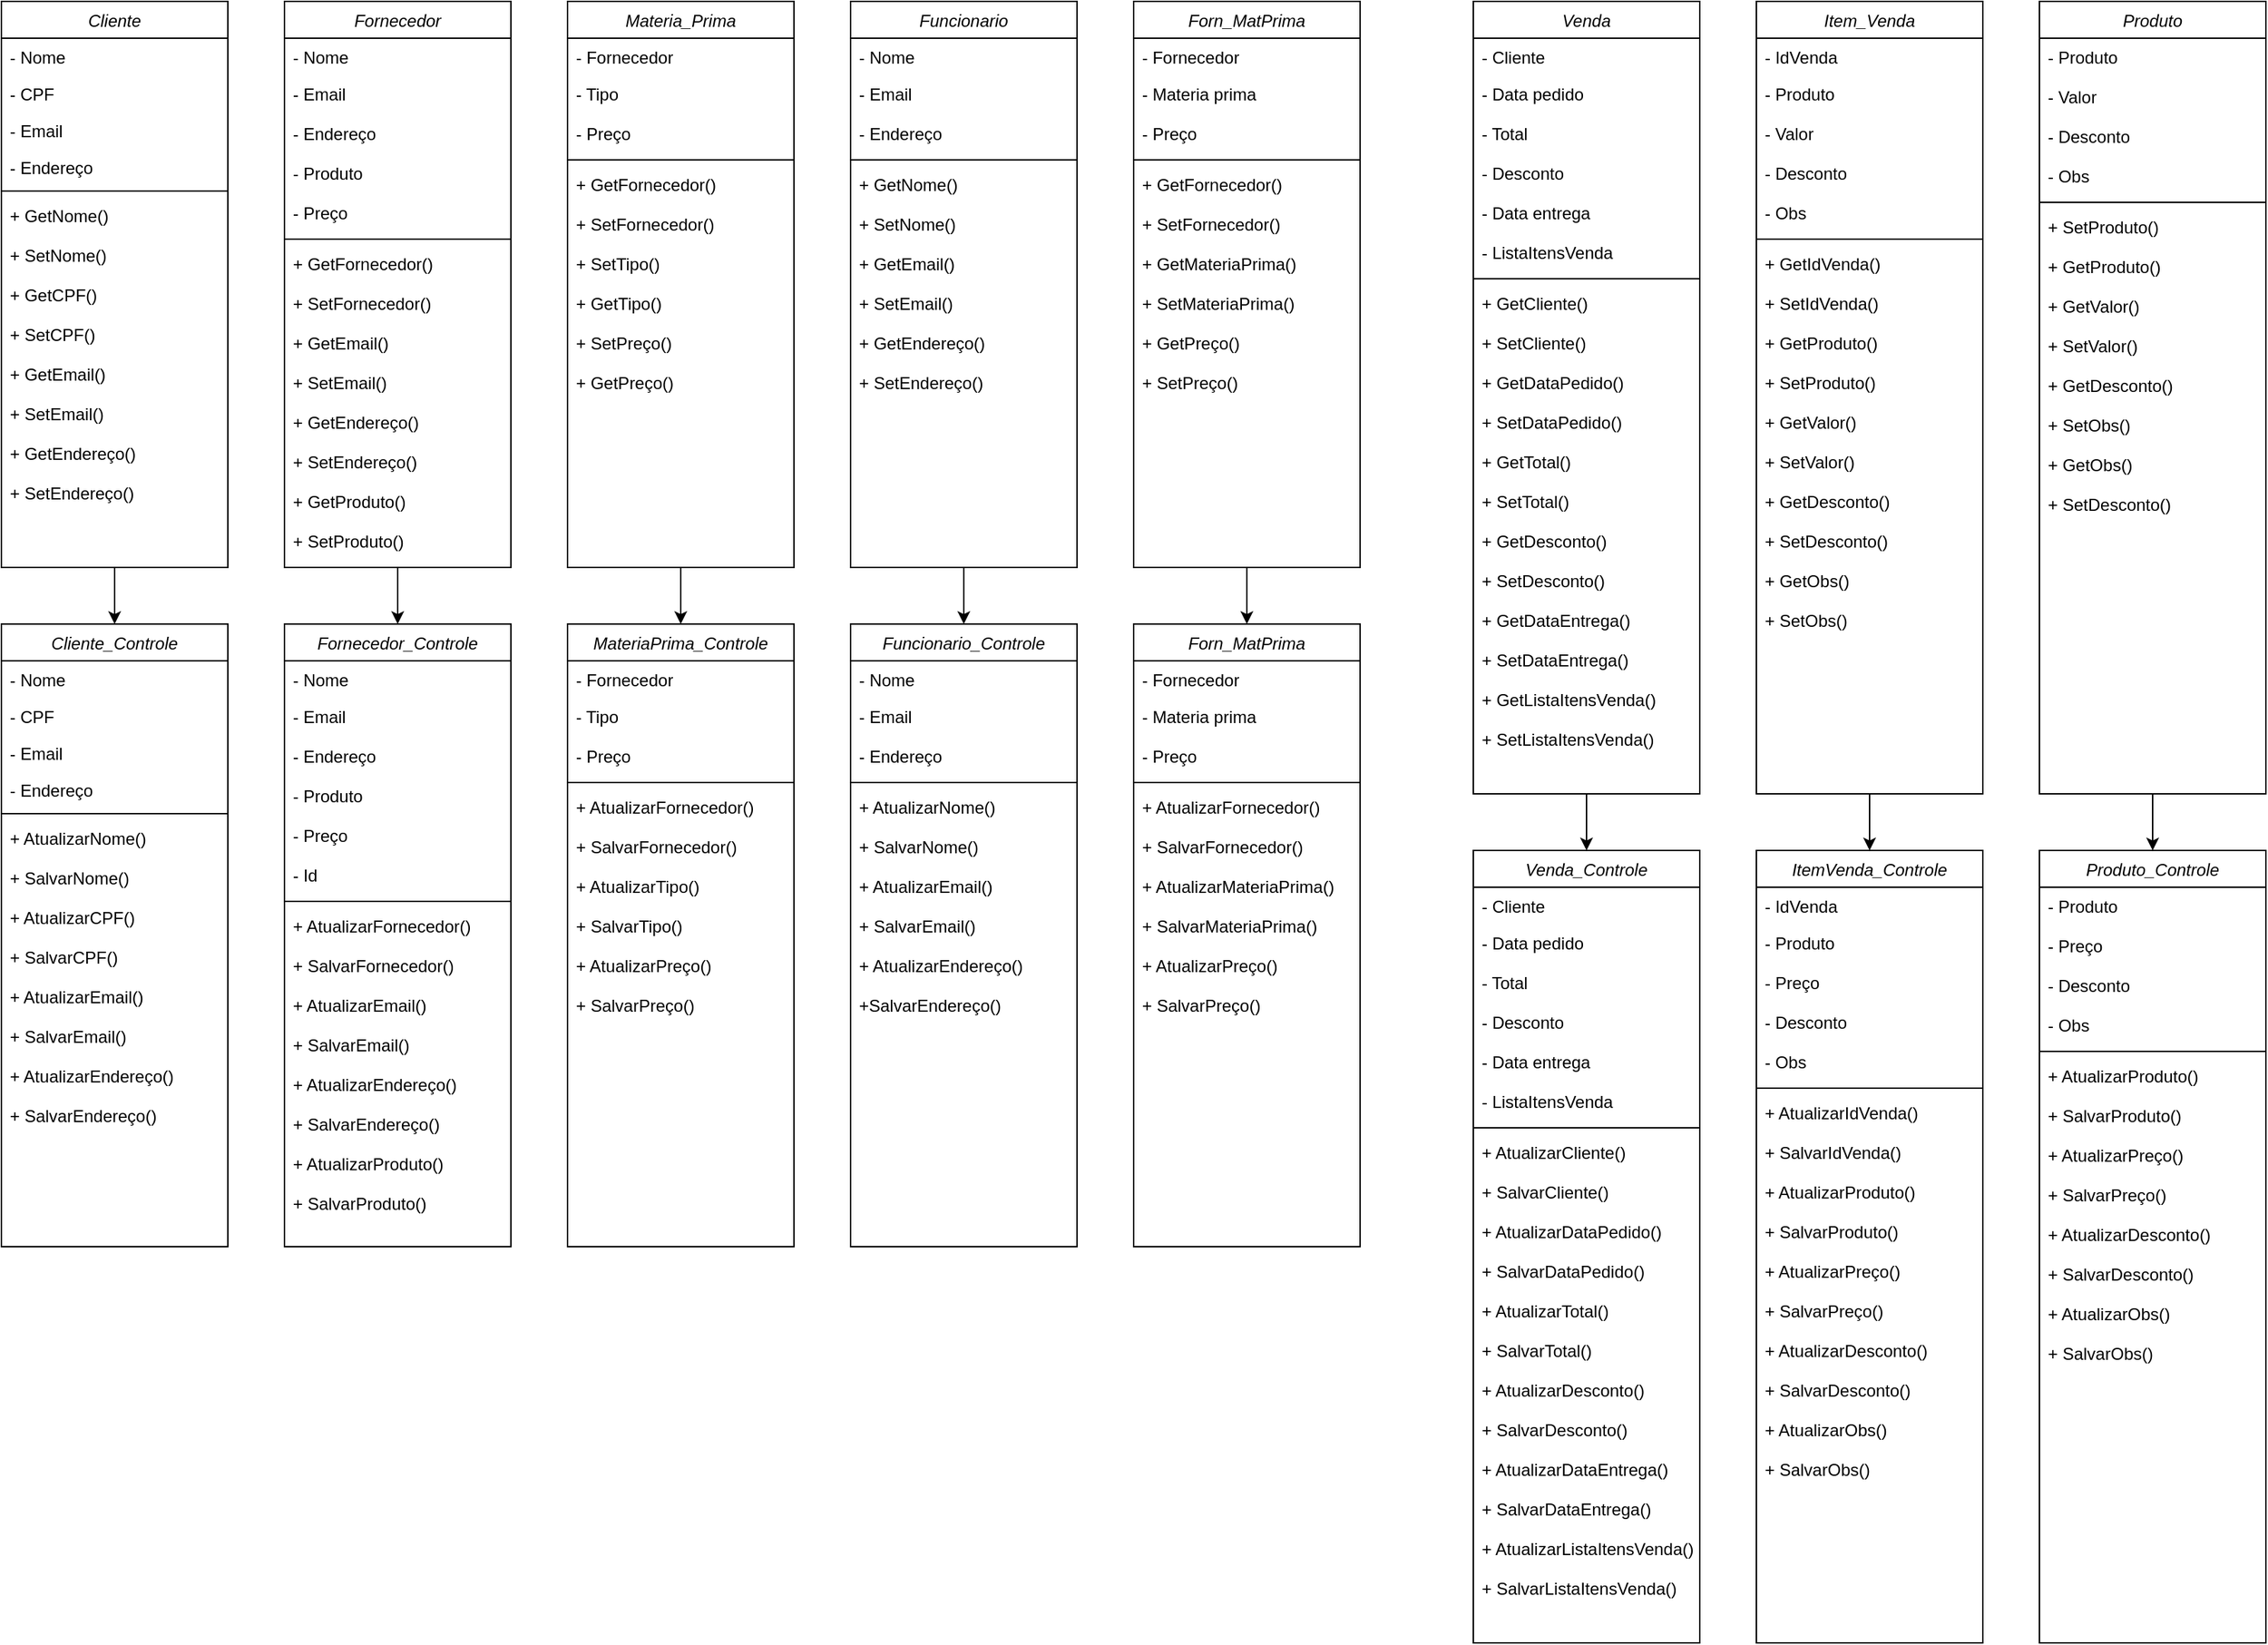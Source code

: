 <mxfile version="24.6.3" type="device">
  <diagram name="Página-1" id="zvrtA9uMxVIVxmkXYuaZ">
    <mxGraphModel dx="1622" dy="1327" grid="1" gridSize="10" guides="1" tooltips="1" connect="1" arrows="1" fold="1" page="0" pageScale="1" pageWidth="827" pageHeight="1169" math="0" shadow="0">
      <root>
        <mxCell id="0" />
        <mxCell id="1" parent="0" />
        <mxCell id="AaQvfaA-ln5U3x0cUCYP-2" style="edgeStyle=orthogonalEdgeStyle;rounded=0;orthogonalLoop=1;jettySize=auto;html=1;exitX=0.5;exitY=1;exitDx=0;exitDy=0;entryX=0.5;entryY=0;entryDx=0;entryDy=0;" edge="1" parent="1" source="AaQvfaA-ln5U3x0cUCYP-3" target="AaQvfaA-ln5U3x0cUCYP-123">
          <mxGeometry relative="1" as="geometry" />
        </mxCell>
        <mxCell id="AaQvfaA-ln5U3x0cUCYP-3" value="Cliente" style="swimlane;fontStyle=2;align=center;verticalAlign=top;childLayout=stackLayout;horizontal=1;startSize=26;horizontalStack=0;resizeParent=1;resizeLast=0;collapsible=1;marginBottom=0;rounded=0;shadow=0;strokeWidth=1;" vertex="1" parent="1">
          <mxGeometry x="320" y="-200" width="160" height="400" as="geometry">
            <mxRectangle x="230" y="140" width="160" height="26" as="alternateBounds" />
          </mxGeometry>
        </mxCell>
        <mxCell id="AaQvfaA-ln5U3x0cUCYP-4" value="- Nome" style="text;align=left;verticalAlign=top;spacingLeft=4;spacingRight=4;overflow=hidden;rotatable=0;points=[[0,0.5],[1,0.5]];portConstraint=eastwest;" vertex="1" parent="AaQvfaA-ln5U3x0cUCYP-3">
          <mxGeometry y="26" width="160" height="26" as="geometry" />
        </mxCell>
        <mxCell id="AaQvfaA-ln5U3x0cUCYP-5" value="- CPF" style="text;align=left;verticalAlign=top;spacingLeft=4;spacingRight=4;overflow=hidden;rotatable=0;points=[[0,0.5],[1,0.5]];portConstraint=eastwest;" vertex="1" parent="AaQvfaA-ln5U3x0cUCYP-3">
          <mxGeometry y="52" width="160" height="26" as="geometry" />
        </mxCell>
        <mxCell id="AaQvfaA-ln5U3x0cUCYP-6" value="- Email" style="text;align=left;verticalAlign=top;spacingLeft=4;spacingRight=4;overflow=hidden;rotatable=0;points=[[0,0.5],[1,0.5]];portConstraint=eastwest;rounded=0;shadow=0;html=0;" vertex="1" parent="AaQvfaA-ln5U3x0cUCYP-3">
          <mxGeometry y="78" width="160" height="26" as="geometry" />
        </mxCell>
        <mxCell id="AaQvfaA-ln5U3x0cUCYP-7" value="- Endereço" style="text;align=left;verticalAlign=top;spacingLeft=4;spacingRight=4;overflow=hidden;rotatable=0;points=[[0,0.5],[1,0.5]];portConstraint=eastwest;rounded=0;shadow=0;html=0;" vertex="1" parent="AaQvfaA-ln5U3x0cUCYP-3">
          <mxGeometry y="104" width="160" height="26" as="geometry" />
        </mxCell>
        <mxCell id="AaQvfaA-ln5U3x0cUCYP-8" value="" style="line;html=1;strokeWidth=1;align=left;verticalAlign=middle;spacingTop=-1;spacingLeft=3;spacingRight=3;rotatable=0;labelPosition=right;points=[];portConstraint=eastwest;" vertex="1" parent="AaQvfaA-ln5U3x0cUCYP-3">
          <mxGeometry y="130" width="160" height="8" as="geometry" />
        </mxCell>
        <mxCell id="AaQvfaA-ln5U3x0cUCYP-9" value="+ GetNome()" style="text;align=left;verticalAlign=top;spacingLeft=4;spacingRight=4;overflow=hidden;rotatable=0;points=[[0,0.5],[1,0.5]];portConstraint=eastwest;" vertex="1" parent="AaQvfaA-ln5U3x0cUCYP-3">
          <mxGeometry y="138" width="160" height="28" as="geometry" />
        </mxCell>
        <mxCell id="AaQvfaA-ln5U3x0cUCYP-10" value="+ SetNome()" style="text;align=left;verticalAlign=top;spacingLeft=4;spacingRight=4;overflow=hidden;rotatable=0;points=[[0,0.5],[1,0.5]];portConstraint=eastwest;" vertex="1" parent="AaQvfaA-ln5U3x0cUCYP-3">
          <mxGeometry y="166" width="160" height="28" as="geometry" />
        </mxCell>
        <mxCell id="AaQvfaA-ln5U3x0cUCYP-11" value="+ GetCPF()" style="text;align=left;verticalAlign=top;spacingLeft=4;spacingRight=4;overflow=hidden;rotatable=0;points=[[0,0.5],[1,0.5]];portConstraint=eastwest;" vertex="1" parent="AaQvfaA-ln5U3x0cUCYP-3">
          <mxGeometry y="194" width="160" height="28" as="geometry" />
        </mxCell>
        <mxCell id="AaQvfaA-ln5U3x0cUCYP-12" value="+ SetCPF()" style="text;align=left;verticalAlign=top;spacingLeft=4;spacingRight=4;overflow=hidden;rotatable=0;points=[[0,0.5],[1,0.5]];portConstraint=eastwest;" vertex="1" parent="AaQvfaA-ln5U3x0cUCYP-3">
          <mxGeometry y="222" width="160" height="28" as="geometry" />
        </mxCell>
        <mxCell id="AaQvfaA-ln5U3x0cUCYP-13" value="+ GetEmail()" style="text;align=left;verticalAlign=top;spacingLeft=4;spacingRight=4;overflow=hidden;rotatable=0;points=[[0,0.5],[1,0.5]];portConstraint=eastwest;" vertex="1" parent="AaQvfaA-ln5U3x0cUCYP-3">
          <mxGeometry y="250" width="160" height="28" as="geometry" />
        </mxCell>
        <mxCell id="AaQvfaA-ln5U3x0cUCYP-14" value="+ SetEmail()" style="text;align=left;verticalAlign=top;spacingLeft=4;spacingRight=4;overflow=hidden;rotatable=0;points=[[0,0.5],[1,0.5]];portConstraint=eastwest;" vertex="1" parent="AaQvfaA-ln5U3x0cUCYP-3">
          <mxGeometry y="278" width="160" height="28" as="geometry" />
        </mxCell>
        <mxCell id="AaQvfaA-ln5U3x0cUCYP-15" value="+ GetEndereço()" style="text;align=left;verticalAlign=top;spacingLeft=4;spacingRight=4;overflow=hidden;rotatable=0;points=[[0,0.5],[1,0.5]];portConstraint=eastwest;" vertex="1" parent="AaQvfaA-ln5U3x0cUCYP-3">
          <mxGeometry y="306" width="160" height="28" as="geometry" />
        </mxCell>
        <mxCell id="AaQvfaA-ln5U3x0cUCYP-16" value="+ SetEndereço()" style="text;align=left;verticalAlign=top;spacingLeft=4;spacingRight=4;overflow=hidden;rotatable=0;points=[[0,0.5],[1,0.5]];portConstraint=eastwest;" vertex="1" parent="AaQvfaA-ln5U3x0cUCYP-3">
          <mxGeometry y="334" width="160" height="28" as="geometry" />
        </mxCell>
        <mxCell id="AaQvfaA-ln5U3x0cUCYP-17" style="edgeStyle=orthogonalEdgeStyle;rounded=0;orthogonalLoop=1;jettySize=auto;html=1;exitX=0.5;exitY=1;exitDx=0;exitDy=0;entryX=0.5;entryY=0;entryDx=0;entryDy=0;" edge="1" parent="1" source="AaQvfaA-ln5U3x0cUCYP-18" target="AaQvfaA-ln5U3x0cUCYP-175">
          <mxGeometry relative="1" as="geometry" />
        </mxCell>
        <mxCell id="AaQvfaA-ln5U3x0cUCYP-18" value="Forn_MatPrima" style="swimlane;fontStyle=2;align=center;verticalAlign=top;childLayout=stackLayout;horizontal=1;startSize=26;horizontalStack=0;resizeParent=1;resizeLast=0;collapsible=1;marginBottom=0;rounded=0;shadow=0;strokeWidth=1;" vertex="1" parent="1">
          <mxGeometry x="1120" y="-200" width="160" height="400" as="geometry">
            <mxRectangle x="230" y="140" width="160" height="26" as="alternateBounds" />
          </mxGeometry>
        </mxCell>
        <mxCell id="AaQvfaA-ln5U3x0cUCYP-19" value="- Fornecedor" style="text;align=left;verticalAlign=top;spacingLeft=4;spacingRight=4;overflow=hidden;rotatable=0;points=[[0,0.5],[1,0.5]];portConstraint=eastwest;" vertex="1" parent="AaQvfaA-ln5U3x0cUCYP-18">
          <mxGeometry y="26" width="160" height="26" as="geometry" />
        </mxCell>
        <mxCell id="AaQvfaA-ln5U3x0cUCYP-20" value="- Materia prima" style="text;align=left;verticalAlign=top;spacingLeft=4;spacingRight=4;overflow=hidden;rotatable=0;points=[[0,0.5],[1,0.5]];portConstraint=eastwest;" vertex="1" parent="AaQvfaA-ln5U3x0cUCYP-18">
          <mxGeometry y="52" width="160" height="28" as="geometry" />
        </mxCell>
        <mxCell id="AaQvfaA-ln5U3x0cUCYP-21" value="- Preço" style="text;align=left;verticalAlign=top;spacingLeft=4;spacingRight=4;overflow=hidden;rotatable=0;points=[[0,0.5],[1,0.5]];portConstraint=eastwest;" vertex="1" parent="AaQvfaA-ln5U3x0cUCYP-18">
          <mxGeometry y="80" width="160" height="28" as="geometry" />
        </mxCell>
        <mxCell id="AaQvfaA-ln5U3x0cUCYP-22" value="" style="line;html=1;strokeWidth=1;align=left;verticalAlign=middle;spacingTop=-1;spacingLeft=3;spacingRight=3;rotatable=0;labelPosition=right;points=[];portConstraint=eastwest;" vertex="1" parent="AaQvfaA-ln5U3x0cUCYP-18">
          <mxGeometry y="108" width="160" height="8" as="geometry" />
        </mxCell>
        <mxCell id="AaQvfaA-ln5U3x0cUCYP-23" value="+ GetFornecedor()" style="text;align=left;verticalAlign=top;spacingLeft=4;spacingRight=4;overflow=hidden;rotatable=0;points=[[0,0.5],[1,0.5]];portConstraint=eastwest;" vertex="1" parent="AaQvfaA-ln5U3x0cUCYP-18">
          <mxGeometry y="116" width="160" height="28" as="geometry" />
        </mxCell>
        <mxCell id="AaQvfaA-ln5U3x0cUCYP-24" value="+ SetFornecedor()" style="text;align=left;verticalAlign=top;spacingLeft=4;spacingRight=4;overflow=hidden;rotatable=0;points=[[0,0.5],[1,0.5]];portConstraint=eastwest;" vertex="1" parent="AaQvfaA-ln5U3x0cUCYP-18">
          <mxGeometry y="144" width="160" height="28" as="geometry" />
        </mxCell>
        <mxCell id="AaQvfaA-ln5U3x0cUCYP-25" value="+ GetMateriaPrima()" style="text;align=left;verticalAlign=top;spacingLeft=4;spacingRight=4;overflow=hidden;rotatable=0;points=[[0,0.5],[1,0.5]];portConstraint=eastwest;" vertex="1" parent="AaQvfaA-ln5U3x0cUCYP-18">
          <mxGeometry y="172" width="160" height="28" as="geometry" />
        </mxCell>
        <mxCell id="AaQvfaA-ln5U3x0cUCYP-26" value="+ SetMateriaPrima()" style="text;align=left;verticalAlign=top;spacingLeft=4;spacingRight=4;overflow=hidden;rotatable=0;points=[[0,0.5],[1,0.5]];portConstraint=eastwest;" vertex="1" parent="AaQvfaA-ln5U3x0cUCYP-18">
          <mxGeometry y="200" width="160" height="28" as="geometry" />
        </mxCell>
        <mxCell id="AaQvfaA-ln5U3x0cUCYP-27" value="+ GetPreço()" style="text;align=left;verticalAlign=top;spacingLeft=4;spacingRight=4;overflow=hidden;rotatable=0;points=[[0,0.5],[1,0.5]];portConstraint=eastwest;" vertex="1" parent="AaQvfaA-ln5U3x0cUCYP-18">
          <mxGeometry y="228" width="160" height="28" as="geometry" />
        </mxCell>
        <mxCell id="AaQvfaA-ln5U3x0cUCYP-28" value="+ SetPreço()" style="text;align=left;verticalAlign=top;spacingLeft=4;spacingRight=4;overflow=hidden;rotatable=0;points=[[0,0.5],[1,0.5]];portConstraint=eastwest;" vertex="1" parent="AaQvfaA-ln5U3x0cUCYP-18">
          <mxGeometry y="256" width="160" height="28" as="geometry" />
        </mxCell>
        <mxCell id="AaQvfaA-ln5U3x0cUCYP-29" style="edgeStyle=orthogonalEdgeStyle;rounded=0;orthogonalLoop=1;jettySize=auto;html=1;exitX=0.5;exitY=1;exitDx=0;exitDy=0;entryX=0.5;entryY=0;entryDx=0;entryDy=0;" edge="1" parent="1" source="AaQvfaA-ln5U3x0cUCYP-30" target="AaQvfaA-ln5U3x0cUCYP-159">
          <mxGeometry relative="1" as="geometry" />
        </mxCell>
        <mxCell id="AaQvfaA-ln5U3x0cUCYP-30" value="Fornecedor" style="swimlane;fontStyle=2;align=center;verticalAlign=top;childLayout=stackLayout;horizontal=1;startSize=26;horizontalStack=0;resizeParent=1;resizeLast=0;collapsible=1;marginBottom=0;rounded=0;shadow=0;strokeWidth=1;" vertex="1" parent="1">
          <mxGeometry x="520" y="-200" width="160" height="400" as="geometry">
            <mxRectangle x="230" y="140" width="160" height="26" as="alternateBounds" />
          </mxGeometry>
        </mxCell>
        <mxCell id="AaQvfaA-ln5U3x0cUCYP-31" value="- Nome" style="text;align=left;verticalAlign=top;spacingLeft=4;spacingRight=4;overflow=hidden;rotatable=0;points=[[0,0.5],[1,0.5]];portConstraint=eastwest;" vertex="1" parent="AaQvfaA-ln5U3x0cUCYP-30">
          <mxGeometry y="26" width="160" height="26" as="geometry" />
        </mxCell>
        <mxCell id="AaQvfaA-ln5U3x0cUCYP-32" value="- Email" style="text;align=left;verticalAlign=top;spacingLeft=4;spacingRight=4;overflow=hidden;rotatable=0;points=[[0,0.5],[1,0.5]];portConstraint=eastwest;" vertex="1" parent="AaQvfaA-ln5U3x0cUCYP-30">
          <mxGeometry y="52" width="160" height="28" as="geometry" />
        </mxCell>
        <mxCell id="AaQvfaA-ln5U3x0cUCYP-33" value="- Endereço" style="text;align=left;verticalAlign=top;spacingLeft=4;spacingRight=4;overflow=hidden;rotatable=0;points=[[0,0.5],[1,0.5]];portConstraint=eastwest;" vertex="1" parent="AaQvfaA-ln5U3x0cUCYP-30">
          <mxGeometry y="80" width="160" height="28" as="geometry" />
        </mxCell>
        <mxCell id="AaQvfaA-ln5U3x0cUCYP-34" value="- Produto" style="text;align=left;verticalAlign=top;spacingLeft=4;spacingRight=4;overflow=hidden;rotatable=0;points=[[0,0.5],[1,0.5]];portConstraint=eastwest;" vertex="1" parent="AaQvfaA-ln5U3x0cUCYP-30">
          <mxGeometry y="108" width="160" height="28" as="geometry" />
        </mxCell>
        <mxCell id="AaQvfaA-ln5U3x0cUCYP-35" value="- Preço" style="text;align=left;verticalAlign=top;spacingLeft=4;spacingRight=4;overflow=hidden;rotatable=0;points=[[0,0.5],[1,0.5]];portConstraint=eastwest;" vertex="1" parent="AaQvfaA-ln5U3x0cUCYP-30">
          <mxGeometry y="136" width="160" height="28" as="geometry" />
        </mxCell>
        <mxCell id="AaQvfaA-ln5U3x0cUCYP-36" value="" style="line;html=1;strokeWidth=1;align=left;verticalAlign=middle;spacingTop=-1;spacingLeft=3;spacingRight=3;rotatable=0;labelPosition=right;points=[];portConstraint=eastwest;" vertex="1" parent="AaQvfaA-ln5U3x0cUCYP-30">
          <mxGeometry y="164" width="160" height="8" as="geometry" />
        </mxCell>
        <mxCell id="AaQvfaA-ln5U3x0cUCYP-37" value="+ GetFornecedor()" style="text;align=left;verticalAlign=top;spacingLeft=4;spacingRight=4;overflow=hidden;rotatable=0;points=[[0,0.5],[1,0.5]];portConstraint=eastwest;" vertex="1" parent="AaQvfaA-ln5U3x0cUCYP-30">
          <mxGeometry y="172" width="160" height="28" as="geometry" />
        </mxCell>
        <mxCell id="AaQvfaA-ln5U3x0cUCYP-38" value="+ SetFornecedor()" style="text;align=left;verticalAlign=top;spacingLeft=4;spacingRight=4;overflow=hidden;rotatable=0;points=[[0,0.5],[1,0.5]];portConstraint=eastwest;" vertex="1" parent="AaQvfaA-ln5U3x0cUCYP-30">
          <mxGeometry y="200" width="160" height="28" as="geometry" />
        </mxCell>
        <mxCell id="AaQvfaA-ln5U3x0cUCYP-39" value="+ GetEmail()" style="text;align=left;verticalAlign=top;spacingLeft=4;spacingRight=4;overflow=hidden;rotatable=0;points=[[0,0.5],[1,0.5]];portConstraint=eastwest;" vertex="1" parent="AaQvfaA-ln5U3x0cUCYP-30">
          <mxGeometry y="228" width="160" height="28" as="geometry" />
        </mxCell>
        <mxCell id="AaQvfaA-ln5U3x0cUCYP-40" value="+ SetEmail()" style="text;align=left;verticalAlign=top;spacingLeft=4;spacingRight=4;overflow=hidden;rotatable=0;points=[[0,0.5],[1,0.5]];portConstraint=eastwest;" vertex="1" parent="AaQvfaA-ln5U3x0cUCYP-30">
          <mxGeometry y="256" width="160" height="28" as="geometry" />
        </mxCell>
        <mxCell id="AaQvfaA-ln5U3x0cUCYP-41" value="+ GetEndereço()" style="text;align=left;verticalAlign=top;spacingLeft=4;spacingRight=4;overflow=hidden;rotatable=0;points=[[0,0.5],[1,0.5]];portConstraint=eastwest;" vertex="1" parent="AaQvfaA-ln5U3x0cUCYP-30">
          <mxGeometry y="284" width="160" height="28" as="geometry" />
        </mxCell>
        <mxCell id="AaQvfaA-ln5U3x0cUCYP-42" value="+ SetEndereço()" style="text;align=left;verticalAlign=top;spacingLeft=4;spacingRight=4;overflow=hidden;rotatable=0;points=[[0,0.5],[1,0.5]];portConstraint=eastwest;" vertex="1" parent="AaQvfaA-ln5U3x0cUCYP-30">
          <mxGeometry y="312" width="160" height="28" as="geometry" />
        </mxCell>
        <mxCell id="AaQvfaA-ln5U3x0cUCYP-43" value="+ GetProduto()" style="text;align=left;verticalAlign=top;spacingLeft=4;spacingRight=4;overflow=hidden;rotatable=0;points=[[0,0.5],[1,0.5]];portConstraint=eastwest;" vertex="1" parent="AaQvfaA-ln5U3x0cUCYP-30">
          <mxGeometry y="340" width="160" height="28" as="geometry" />
        </mxCell>
        <mxCell id="AaQvfaA-ln5U3x0cUCYP-44" value="+ SetProduto()" style="text;align=left;verticalAlign=top;spacingLeft=4;spacingRight=4;overflow=hidden;rotatable=0;points=[[0,0.5],[1,0.5]];portConstraint=eastwest;" vertex="1" parent="AaQvfaA-ln5U3x0cUCYP-30">
          <mxGeometry y="368" width="160" height="28" as="geometry" />
        </mxCell>
        <mxCell id="AaQvfaA-ln5U3x0cUCYP-45" style="edgeStyle=orthogonalEdgeStyle;rounded=0;orthogonalLoop=1;jettySize=auto;html=1;exitX=0.5;exitY=1;exitDx=0;exitDy=0;entryX=0.5;entryY=0;entryDx=0;entryDy=0;" edge="1" parent="1" source="AaQvfaA-ln5U3x0cUCYP-46" target="AaQvfaA-ln5U3x0cUCYP-148">
          <mxGeometry relative="1" as="geometry" />
        </mxCell>
        <mxCell id="AaQvfaA-ln5U3x0cUCYP-46" value="Materia_Prima" style="swimlane;fontStyle=2;align=center;verticalAlign=top;childLayout=stackLayout;horizontal=1;startSize=26;horizontalStack=0;resizeParent=1;resizeLast=0;collapsible=1;marginBottom=0;rounded=0;shadow=0;strokeWidth=1;" vertex="1" parent="1">
          <mxGeometry x="720" y="-200" width="160" height="400" as="geometry">
            <mxRectangle x="230" y="140" width="160" height="26" as="alternateBounds" />
          </mxGeometry>
        </mxCell>
        <mxCell id="AaQvfaA-ln5U3x0cUCYP-47" value="- Fornecedor" style="text;align=left;verticalAlign=top;spacingLeft=4;spacingRight=4;overflow=hidden;rotatable=0;points=[[0,0.5],[1,0.5]];portConstraint=eastwest;" vertex="1" parent="AaQvfaA-ln5U3x0cUCYP-46">
          <mxGeometry y="26" width="160" height="26" as="geometry" />
        </mxCell>
        <mxCell id="AaQvfaA-ln5U3x0cUCYP-48" value="- Tipo" style="text;align=left;verticalAlign=top;spacingLeft=4;spacingRight=4;overflow=hidden;rotatable=0;points=[[0,0.5],[1,0.5]];portConstraint=eastwest;" vertex="1" parent="AaQvfaA-ln5U3x0cUCYP-46">
          <mxGeometry y="52" width="160" height="28" as="geometry" />
        </mxCell>
        <mxCell id="AaQvfaA-ln5U3x0cUCYP-49" value="- Preço" style="text;align=left;verticalAlign=top;spacingLeft=4;spacingRight=4;overflow=hidden;rotatable=0;points=[[0,0.5],[1,0.5]];portConstraint=eastwest;" vertex="1" parent="AaQvfaA-ln5U3x0cUCYP-46">
          <mxGeometry y="80" width="160" height="28" as="geometry" />
        </mxCell>
        <mxCell id="AaQvfaA-ln5U3x0cUCYP-50" value="" style="line;html=1;strokeWidth=1;align=left;verticalAlign=middle;spacingTop=-1;spacingLeft=3;spacingRight=3;rotatable=0;labelPosition=right;points=[];portConstraint=eastwest;" vertex="1" parent="AaQvfaA-ln5U3x0cUCYP-46">
          <mxGeometry y="108" width="160" height="8" as="geometry" />
        </mxCell>
        <mxCell id="AaQvfaA-ln5U3x0cUCYP-51" value="+ GetFornecedor()" style="text;align=left;verticalAlign=top;spacingLeft=4;spacingRight=4;overflow=hidden;rotatable=0;points=[[0,0.5],[1,0.5]];portConstraint=eastwest;" vertex="1" parent="AaQvfaA-ln5U3x0cUCYP-46">
          <mxGeometry y="116" width="160" height="28" as="geometry" />
        </mxCell>
        <mxCell id="AaQvfaA-ln5U3x0cUCYP-52" value="+ SetFornecedor()" style="text;align=left;verticalAlign=top;spacingLeft=4;spacingRight=4;overflow=hidden;rotatable=0;points=[[0,0.5],[1,0.5]];portConstraint=eastwest;" vertex="1" parent="AaQvfaA-ln5U3x0cUCYP-46">
          <mxGeometry y="144" width="160" height="28" as="geometry" />
        </mxCell>
        <mxCell id="AaQvfaA-ln5U3x0cUCYP-53" value="+ SetTipo()" style="text;align=left;verticalAlign=top;spacingLeft=4;spacingRight=4;overflow=hidden;rotatable=0;points=[[0,0.5],[1,0.5]];portConstraint=eastwest;" vertex="1" parent="AaQvfaA-ln5U3x0cUCYP-46">
          <mxGeometry y="172" width="160" height="28" as="geometry" />
        </mxCell>
        <mxCell id="AaQvfaA-ln5U3x0cUCYP-54" value="+ GetTipo()" style="text;align=left;verticalAlign=top;spacingLeft=4;spacingRight=4;overflow=hidden;rotatable=0;points=[[0,0.5],[1,0.5]];portConstraint=eastwest;" vertex="1" parent="AaQvfaA-ln5U3x0cUCYP-46">
          <mxGeometry y="200" width="160" height="28" as="geometry" />
        </mxCell>
        <mxCell id="AaQvfaA-ln5U3x0cUCYP-55" value="+ SetPreço()" style="text;align=left;verticalAlign=top;spacingLeft=4;spacingRight=4;overflow=hidden;rotatable=0;points=[[0,0.5],[1,0.5]];portConstraint=eastwest;" vertex="1" parent="AaQvfaA-ln5U3x0cUCYP-46">
          <mxGeometry y="228" width="160" height="28" as="geometry" />
        </mxCell>
        <mxCell id="AaQvfaA-ln5U3x0cUCYP-56" value="+ GetPreço()" style="text;align=left;verticalAlign=top;spacingLeft=4;spacingRight=4;overflow=hidden;rotatable=0;points=[[0,0.5],[1,0.5]];portConstraint=eastwest;" vertex="1" parent="AaQvfaA-ln5U3x0cUCYP-46">
          <mxGeometry y="256" width="160" height="28" as="geometry" />
        </mxCell>
        <mxCell id="AaQvfaA-ln5U3x0cUCYP-57" style="edgeStyle=orthogonalEdgeStyle;rounded=0;orthogonalLoop=1;jettySize=auto;html=1;exitX=0.5;exitY=1;exitDx=0;exitDy=0;entryX=0.5;entryY=0;entryDx=0;entryDy=0;" edge="1" parent="1" source="AaQvfaA-ln5U3x0cUCYP-58" target="AaQvfaA-ln5U3x0cUCYP-186">
          <mxGeometry relative="1" as="geometry" />
        </mxCell>
        <mxCell id="AaQvfaA-ln5U3x0cUCYP-58" value="Venda" style="swimlane;fontStyle=2;align=center;verticalAlign=top;childLayout=stackLayout;horizontal=1;startSize=26;horizontalStack=0;resizeParent=1;resizeLast=0;collapsible=1;marginBottom=0;rounded=0;shadow=0;strokeWidth=1;" vertex="1" parent="1">
          <mxGeometry x="1360" y="-200" width="160" height="560" as="geometry">
            <mxRectangle x="230" y="140" width="160" height="26" as="alternateBounds" />
          </mxGeometry>
        </mxCell>
        <mxCell id="AaQvfaA-ln5U3x0cUCYP-59" value="- Cliente" style="text;align=left;verticalAlign=top;spacingLeft=4;spacingRight=4;overflow=hidden;rotatable=0;points=[[0,0.5],[1,0.5]];portConstraint=eastwest;" vertex="1" parent="AaQvfaA-ln5U3x0cUCYP-58">
          <mxGeometry y="26" width="160" height="26" as="geometry" />
        </mxCell>
        <mxCell id="AaQvfaA-ln5U3x0cUCYP-60" value="- Data pedido" style="text;align=left;verticalAlign=top;spacingLeft=4;spacingRight=4;overflow=hidden;rotatable=0;points=[[0,0.5],[1,0.5]];portConstraint=eastwest;" vertex="1" parent="AaQvfaA-ln5U3x0cUCYP-58">
          <mxGeometry y="52" width="160" height="28" as="geometry" />
        </mxCell>
        <mxCell id="AaQvfaA-ln5U3x0cUCYP-61" value="- Total" style="text;align=left;verticalAlign=top;spacingLeft=4;spacingRight=4;overflow=hidden;rotatable=0;points=[[0,0.5],[1,0.5]];portConstraint=eastwest;" vertex="1" parent="AaQvfaA-ln5U3x0cUCYP-58">
          <mxGeometry y="80" width="160" height="28" as="geometry" />
        </mxCell>
        <mxCell id="AaQvfaA-ln5U3x0cUCYP-62" value="- Desconto" style="text;align=left;verticalAlign=top;spacingLeft=4;spacingRight=4;overflow=hidden;rotatable=0;points=[[0,0.5],[1,0.5]];portConstraint=eastwest;" vertex="1" parent="AaQvfaA-ln5U3x0cUCYP-58">
          <mxGeometry y="108" width="160" height="28" as="geometry" />
        </mxCell>
        <mxCell id="AaQvfaA-ln5U3x0cUCYP-63" value="- Data entrega" style="text;align=left;verticalAlign=top;spacingLeft=4;spacingRight=4;overflow=hidden;rotatable=0;points=[[0,0.5],[1,0.5]];portConstraint=eastwest;" vertex="1" parent="AaQvfaA-ln5U3x0cUCYP-58">
          <mxGeometry y="136" width="160" height="28" as="geometry" />
        </mxCell>
        <mxCell id="AaQvfaA-ln5U3x0cUCYP-64" value="- ListaItensVenda" style="text;align=left;verticalAlign=top;spacingLeft=4;spacingRight=4;overflow=hidden;rotatable=0;points=[[0,0.5],[1,0.5]];portConstraint=eastwest;" vertex="1" parent="AaQvfaA-ln5U3x0cUCYP-58">
          <mxGeometry y="164" width="160" height="28" as="geometry" />
        </mxCell>
        <mxCell id="AaQvfaA-ln5U3x0cUCYP-65" value="" style="line;html=1;strokeWidth=1;align=left;verticalAlign=middle;spacingTop=-1;spacingLeft=3;spacingRight=3;rotatable=0;labelPosition=right;points=[];portConstraint=eastwest;" vertex="1" parent="AaQvfaA-ln5U3x0cUCYP-58">
          <mxGeometry y="192" width="160" height="8" as="geometry" />
        </mxCell>
        <mxCell id="AaQvfaA-ln5U3x0cUCYP-66" value="+ GetCliente()" style="text;align=left;verticalAlign=top;spacingLeft=4;spacingRight=4;overflow=hidden;rotatable=0;points=[[0,0.5],[1,0.5]];portConstraint=eastwest;" vertex="1" parent="AaQvfaA-ln5U3x0cUCYP-58">
          <mxGeometry y="200" width="160" height="28" as="geometry" />
        </mxCell>
        <mxCell id="AaQvfaA-ln5U3x0cUCYP-67" value="+ SetCliente()" style="text;align=left;verticalAlign=top;spacingLeft=4;spacingRight=4;overflow=hidden;rotatable=0;points=[[0,0.5],[1,0.5]];portConstraint=eastwest;" vertex="1" parent="AaQvfaA-ln5U3x0cUCYP-58">
          <mxGeometry y="228" width="160" height="28" as="geometry" />
        </mxCell>
        <mxCell id="AaQvfaA-ln5U3x0cUCYP-68" value="+ GetDataPedido()" style="text;align=left;verticalAlign=top;spacingLeft=4;spacingRight=4;overflow=hidden;rotatable=0;points=[[0,0.5],[1,0.5]];portConstraint=eastwest;" vertex="1" parent="AaQvfaA-ln5U3x0cUCYP-58">
          <mxGeometry y="256" width="160" height="28" as="geometry" />
        </mxCell>
        <mxCell id="AaQvfaA-ln5U3x0cUCYP-69" value="+ SetDataPedido()" style="text;align=left;verticalAlign=top;spacingLeft=4;spacingRight=4;overflow=hidden;rotatable=0;points=[[0,0.5],[1,0.5]];portConstraint=eastwest;" vertex="1" parent="AaQvfaA-ln5U3x0cUCYP-58">
          <mxGeometry y="284" width="160" height="28" as="geometry" />
        </mxCell>
        <mxCell id="AaQvfaA-ln5U3x0cUCYP-70" value="+ GetTotal()" style="text;align=left;verticalAlign=top;spacingLeft=4;spacingRight=4;overflow=hidden;rotatable=0;points=[[0,0.5],[1,0.5]];portConstraint=eastwest;" vertex="1" parent="AaQvfaA-ln5U3x0cUCYP-58">
          <mxGeometry y="312" width="160" height="28" as="geometry" />
        </mxCell>
        <mxCell id="AaQvfaA-ln5U3x0cUCYP-71" value="+ SetTotal()" style="text;align=left;verticalAlign=top;spacingLeft=4;spacingRight=4;overflow=hidden;rotatable=0;points=[[0,0.5],[1,0.5]];portConstraint=eastwest;" vertex="1" parent="AaQvfaA-ln5U3x0cUCYP-58">
          <mxGeometry y="340" width="160" height="28" as="geometry" />
        </mxCell>
        <mxCell id="AaQvfaA-ln5U3x0cUCYP-72" value="+ GetDesconto()" style="text;align=left;verticalAlign=top;spacingLeft=4;spacingRight=4;overflow=hidden;rotatable=0;points=[[0,0.5],[1,0.5]];portConstraint=eastwest;" vertex="1" parent="AaQvfaA-ln5U3x0cUCYP-58">
          <mxGeometry y="368" width="160" height="28" as="geometry" />
        </mxCell>
        <mxCell id="AaQvfaA-ln5U3x0cUCYP-73" value="+ SetDesconto()" style="text;align=left;verticalAlign=top;spacingLeft=4;spacingRight=4;overflow=hidden;rotatable=0;points=[[0,0.5],[1,0.5]];portConstraint=eastwest;" vertex="1" parent="AaQvfaA-ln5U3x0cUCYP-58">
          <mxGeometry y="396" width="160" height="28" as="geometry" />
        </mxCell>
        <mxCell id="AaQvfaA-ln5U3x0cUCYP-74" value="+ GetDataEntrega()" style="text;align=left;verticalAlign=top;spacingLeft=4;spacingRight=4;overflow=hidden;rotatable=0;points=[[0,0.5],[1,0.5]];portConstraint=eastwest;" vertex="1" parent="AaQvfaA-ln5U3x0cUCYP-58">
          <mxGeometry y="424" width="160" height="28" as="geometry" />
        </mxCell>
        <mxCell id="AaQvfaA-ln5U3x0cUCYP-75" value="+ SetDataEntrega()" style="text;align=left;verticalAlign=top;spacingLeft=4;spacingRight=4;overflow=hidden;rotatable=0;points=[[0,0.5],[1,0.5]];portConstraint=eastwest;" vertex="1" parent="AaQvfaA-ln5U3x0cUCYP-58">
          <mxGeometry y="452" width="160" height="28" as="geometry" />
        </mxCell>
        <mxCell id="AaQvfaA-ln5U3x0cUCYP-76" value="+ GetListaItensVenda()" style="text;align=left;verticalAlign=top;spacingLeft=4;spacingRight=4;overflow=hidden;rotatable=0;points=[[0,0.5],[1,0.5]];portConstraint=eastwest;" vertex="1" parent="AaQvfaA-ln5U3x0cUCYP-58">
          <mxGeometry y="480" width="160" height="28" as="geometry" />
        </mxCell>
        <mxCell id="AaQvfaA-ln5U3x0cUCYP-77" value="+ SetListaItensVenda()" style="text;align=left;verticalAlign=top;spacingLeft=4;spacingRight=4;overflow=hidden;rotatable=0;points=[[0,0.5],[1,0.5]];portConstraint=eastwest;" vertex="1" parent="AaQvfaA-ln5U3x0cUCYP-58">
          <mxGeometry y="508" width="160" height="28" as="geometry" />
        </mxCell>
        <mxCell id="AaQvfaA-ln5U3x0cUCYP-78" style="edgeStyle=orthogonalEdgeStyle;rounded=0;orthogonalLoop=1;jettySize=auto;html=1;exitX=0.5;exitY=1;exitDx=0;exitDy=0;" edge="1" parent="1" source="AaQvfaA-ln5U3x0cUCYP-79" target="AaQvfaA-ln5U3x0cUCYP-206">
          <mxGeometry relative="1" as="geometry" />
        </mxCell>
        <mxCell id="AaQvfaA-ln5U3x0cUCYP-79" value="Item_Venda" style="swimlane;fontStyle=2;align=center;verticalAlign=top;childLayout=stackLayout;horizontal=1;startSize=26;horizontalStack=0;resizeParent=1;resizeLast=0;collapsible=1;marginBottom=0;rounded=0;shadow=0;strokeWidth=1;" vertex="1" parent="1">
          <mxGeometry x="1560" y="-200" width="160" height="560" as="geometry">
            <mxRectangle x="230" y="140" width="160" height="26" as="alternateBounds" />
          </mxGeometry>
        </mxCell>
        <mxCell id="AaQvfaA-ln5U3x0cUCYP-80" value="- IdVenda" style="text;align=left;verticalAlign=top;spacingLeft=4;spacingRight=4;overflow=hidden;rotatable=0;points=[[0,0.5],[1,0.5]];portConstraint=eastwest;" vertex="1" parent="AaQvfaA-ln5U3x0cUCYP-79">
          <mxGeometry y="26" width="160" height="26" as="geometry" />
        </mxCell>
        <mxCell id="AaQvfaA-ln5U3x0cUCYP-81" value="- Produto" style="text;align=left;verticalAlign=top;spacingLeft=4;spacingRight=4;overflow=hidden;rotatable=0;points=[[0,0.5],[1,0.5]];portConstraint=eastwest;" vertex="1" parent="AaQvfaA-ln5U3x0cUCYP-79">
          <mxGeometry y="52" width="160" height="28" as="geometry" />
        </mxCell>
        <mxCell id="AaQvfaA-ln5U3x0cUCYP-82" value="- Valor" style="text;align=left;verticalAlign=top;spacingLeft=4;spacingRight=4;overflow=hidden;rotatable=0;points=[[0,0.5],[1,0.5]];portConstraint=eastwest;" vertex="1" parent="AaQvfaA-ln5U3x0cUCYP-79">
          <mxGeometry y="80" width="160" height="28" as="geometry" />
        </mxCell>
        <mxCell id="AaQvfaA-ln5U3x0cUCYP-83" value="- Desconto" style="text;align=left;verticalAlign=top;spacingLeft=4;spacingRight=4;overflow=hidden;rotatable=0;points=[[0,0.5],[1,0.5]];portConstraint=eastwest;" vertex="1" parent="AaQvfaA-ln5U3x0cUCYP-79">
          <mxGeometry y="108" width="160" height="28" as="geometry" />
        </mxCell>
        <mxCell id="AaQvfaA-ln5U3x0cUCYP-84" value="- Obs" style="text;align=left;verticalAlign=top;spacingLeft=4;spacingRight=4;overflow=hidden;rotatable=0;points=[[0,0.5],[1,0.5]];portConstraint=eastwest;" vertex="1" parent="AaQvfaA-ln5U3x0cUCYP-79">
          <mxGeometry y="136" width="160" height="28" as="geometry" />
        </mxCell>
        <mxCell id="AaQvfaA-ln5U3x0cUCYP-85" value="" style="line;html=1;strokeWidth=1;align=left;verticalAlign=middle;spacingTop=-1;spacingLeft=3;spacingRight=3;rotatable=0;labelPosition=right;points=[];portConstraint=eastwest;" vertex="1" parent="AaQvfaA-ln5U3x0cUCYP-79">
          <mxGeometry y="164" width="160" height="8" as="geometry" />
        </mxCell>
        <mxCell id="AaQvfaA-ln5U3x0cUCYP-86" value="+ GetIdVenda()" style="text;align=left;verticalAlign=top;spacingLeft=4;spacingRight=4;overflow=hidden;rotatable=0;points=[[0,0.5],[1,0.5]];portConstraint=eastwest;" vertex="1" parent="AaQvfaA-ln5U3x0cUCYP-79">
          <mxGeometry y="172" width="160" height="28" as="geometry" />
        </mxCell>
        <mxCell id="AaQvfaA-ln5U3x0cUCYP-87" value="+ SetIdVenda()" style="text;align=left;verticalAlign=top;spacingLeft=4;spacingRight=4;overflow=hidden;rotatable=0;points=[[0,0.5],[1,0.5]];portConstraint=eastwest;" vertex="1" parent="AaQvfaA-ln5U3x0cUCYP-79">
          <mxGeometry y="200" width="160" height="28" as="geometry" />
        </mxCell>
        <mxCell id="AaQvfaA-ln5U3x0cUCYP-88" value="+ GetProduto()" style="text;align=left;verticalAlign=top;spacingLeft=4;spacingRight=4;overflow=hidden;rotatable=0;points=[[0,0.5],[1,0.5]];portConstraint=eastwest;" vertex="1" parent="AaQvfaA-ln5U3x0cUCYP-79">
          <mxGeometry y="228" width="160" height="28" as="geometry" />
        </mxCell>
        <mxCell id="AaQvfaA-ln5U3x0cUCYP-89" value="+ SetProduto()" style="text;align=left;verticalAlign=top;spacingLeft=4;spacingRight=4;overflow=hidden;rotatable=0;points=[[0,0.5],[1,0.5]];portConstraint=eastwest;" vertex="1" parent="AaQvfaA-ln5U3x0cUCYP-79">
          <mxGeometry y="256" width="160" height="28" as="geometry" />
        </mxCell>
        <mxCell id="AaQvfaA-ln5U3x0cUCYP-90" value="+ GetValor()" style="text;align=left;verticalAlign=top;spacingLeft=4;spacingRight=4;overflow=hidden;rotatable=0;points=[[0,0.5],[1,0.5]];portConstraint=eastwest;" vertex="1" parent="AaQvfaA-ln5U3x0cUCYP-79">
          <mxGeometry y="284" width="160" height="28" as="geometry" />
        </mxCell>
        <mxCell id="AaQvfaA-ln5U3x0cUCYP-91" value="+ SetValor()" style="text;align=left;verticalAlign=top;spacingLeft=4;spacingRight=4;overflow=hidden;rotatable=0;points=[[0,0.5],[1,0.5]];portConstraint=eastwest;" vertex="1" parent="AaQvfaA-ln5U3x0cUCYP-79">
          <mxGeometry y="312" width="160" height="28" as="geometry" />
        </mxCell>
        <mxCell id="AaQvfaA-ln5U3x0cUCYP-92" value="+ GetDesconto()" style="text;align=left;verticalAlign=top;spacingLeft=4;spacingRight=4;overflow=hidden;rotatable=0;points=[[0,0.5],[1,0.5]];portConstraint=eastwest;" vertex="1" parent="AaQvfaA-ln5U3x0cUCYP-79">
          <mxGeometry y="340" width="160" height="28" as="geometry" />
        </mxCell>
        <mxCell id="AaQvfaA-ln5U3x0cUCYP-93" value="+ SetDesconto()" style="text;align=left;verticalAlign=top;spacingLeft=4;spacingRight=4;overflow=hidden;rotatable=0;points=[[0,0.5],[1,0.5]];portConstraint=eastwest;" vertex="1" parent="AaQvfaA-ln5U3x0cUCYP-79">
          <mxGeometry y="368" width="160" height="28" as="geometry" />
        </mxCell>
        <mxCell id="AaQvfaA-ln5U3x0cUCYP-94" value="+ GetObs()" style="text;align=left;verticalAlign=top;spacingLeft=4;spacingRight=4;overflow=hidden;rotatable=0;points=[[0,0.5],[1,0.5]];portConstraint=eastwest;" vertex="1" parent="AaQvfaA-ln5U3x0cUCYP-79">
          <mxGeometry y="396" width="160" height="28" as="geometry" />
        </mxCell>
        <mxCell id="AaQvfaA-ln5U3x0cUCYP-95" value="+ SetObs()" style="text;align=left;verticalAlign=top;spacingLeft=4;spacingRight=4;overflow=hidden;rotatable=0;points=[[0,0.5],[1,0.5]];portConstraint=eastwest;" vertex="1" parent="AaQvfaA-ln5U3x0cUCYP-79">
          <mxGeometry y="424" width="160" height="28" as="geometry" />
        </mxCell>
        <mxCell id="AaQvfaA-ln5U3x0cUCYP-96" style="edgeStyle=orthogonalEdgeStyle;rounded=0;orthogonalLoop=1;jettySize=auto;html=1;exitX=0.5;exitY=1;exitDx=0;exitDy=0;entryX=0.5;entryY=0;entryDx=0;entryDy=0;" edge="1" parent="1" source="AaQvfaA-ln5U3x0cUCYP-97" target="AaQvfaA-ln5U3x0cUCYP-223">
          <mxGeometry relative="1" as="geometry" />
        </mxCell>
        <mxCell id="AaQvfaA-ln5U3x0cUCYP-97" value="Produto" style="swimlane;fontStyle=2;align=center;verticalAlign=top;childLayout=stackLayout;horizontal=1;startSize=26;horizontalStack=0;resizeParent=1;resizeLast=0;collapsible=1;marginBottom=0;rounded=0;shadow=0;strokeWidth=1;" vertex="1" parent="1">
          <mxGeometry x="1760" y="-200" width="160" height="560" as="geometry">
            <mxRectangle x="230" y="140" width="160" height="26" as="alternateBounds" />
          </mxGeometry>
        </mxCell>
        <mxCell id="AaQvfaA-ln5U3x0cUCYP-98" value="- Produto" style="text;align=left;verticalAlign=top;spacingLeft=4;spacingRight=4;overflow=hidden;rotatable=0;points=[[0,0.5],[1,0.5]];portConstraint=eastwest;" vertex="1" parent="AaQvfaA-ln5U3x0cUCYP-97">
          <mxGeometry y="26" width="160" height="28" as="geometry" />
        </mxCell>
        <mxCell id="AaQvfaA-ln5U3x0cUCYP-99" value="- Valor" style="text;align=left;verticalAlign=top;spacingLeft=4;spacingRight=4;overflow=hidden;rotatable=0;points=[[0,0.5],[1,0.5]];portConstraint=eastwest;" vertex="1" parent="AaQvfaA-ln5U3x0cUCYP-97">
          <mxGeometry y="54" width="160" height="28" as="geometry" />
        </mxCell>
        <mxCell id="AaQvfaA-ln5U3x0cUCYP-100" value="- Desconto" style="text;align=left;verticalAlign=top;spacingLeft=4;spacingRight=4;overflow=hidden;rotatable=0;points=[[0,0.5],[1,0.5]];portConstraint=eastwest;" vertex="1" parent="AaQvfaA-ln5U3x0cUCYP-97">
          <mxGeometry y="82" width="160" height="28" as="geometry" />
        </mxCell>
        <mxCell id="AaQvfaA-ln5U3x0cUCYP-101" value="- Obs" style="text;align=left;verticalAlign=top;spacingLeft=4;spacingRight=4;overflow=hidden;rotatable=0;points=[[0,0.5],[1,0.5]];portConstraint=eastwest;" vertex="1" parent="AaQvfaA-ln5U3x0cUCYP-97">
          <mxGeometry y="110" width="160" height="28" as="geometry" />
        </mxCell>
        <mxCell id="AaQvfaA-ln5U3x0cUCYP-102" value="" style="line;html=1;strokeWidth=1;align=left;verticalAlign=middle;spacingTop=-1;spacingLeft=3;spacingRight=3;rotatable=0;labelPosition=right;points=[];portConstraint=eastwest;" vertex="1" parent="AaQvfaA-ln5U3x0cUCYP-97">
          <mxGeometry y="138" width="160" height="8" as="geometry" />
        </mxCell>
        <mxCell id="AaQvfaA-ln5U3x0cUCYP-103" value="+ SetProduto()" style="text;align=left;verticalAlign=top;spacingLeft=4;spacingRight=4;overflow=hidden;rotatable=0;points=[[0,0.5],[1,0.5]];portConstraint=eastwest;" vertex="1" parent="AaQvfaA-ln5U3x0cUCYP-97">
          <mxGeometry y="146" width="160" height="28" as="geometry" />
        </mxCell>
        <mxCell id="AaQvfaA-ln5U3x0cUCYP-104" value="+ GetProduto()" style="text;align=left;verticalAlign=top;spacingLeft=4;spacingRight=4;overflow=hidden;rotatable=0;points=[[0,0.5],[1,0.5]];portConstraint=eastwest;" vertex="1" parent="AaQvfaA-ln5U3x0cUCYP-97">
          <mxGeometry y="174" width="160" height="28" as="geometry" />
        </mxCell>
        <mxCell id="AaQvfaA-ln5U3x0cUCYP-105" value="+ GetValor()" style="text;align=left;verticalAlign=top;spacingLeft=4;spacingRight=4;overflow=hidden;rotatable=0;points=[[0,0.5],[1,0.5]];portConstraint=eastwest;" vertex="1" parent="AaQvfaA-ln5U3x0cUCYP-97">
          <mxGeometry y="202" width="160" height="28" as="geometry" />
        </mxCell>
        <mxCell id="AaQvfaA-ln5U3x0cUCYP-106" value="+ SetValor()" style="text;align=left;verticalAlign=top;spacingLeft=4;spacingRight=4;overflow=hidden;rotatable=0;points=[[0,0.5],[1,0.5]];portConstraint=eastwest;" vertex="1" parent="AaQvfaA-ln5U3x0cUCYP-97">
          <mxGeometry y="230" width="160" height="28" as="geometry" />
        </mxCell>
        <mxCell id="AaQvfaA-ln5U3x0cUCYP-107" value="+ GetDesconto()" style="text;align=left;verticalAlign=top;spacingLeft=4;spacingRight=4;overflow=hidden;rotatable=0;points=[[0,0.5],[1,0.5]];portConstraint=eastwest;" vertex="1" parent="AaQvfaA-ln5U3x0cUCYP-97">
          <mxGeometry y="258" width="160" height="28" as="geometry" />
        </mxCell>
        <mxCell id="AaQvfaA-ln5U3x0cUCYP-108" value="+ SetObs()" style="text;align=left;verticalAlign=top;spacingLeft=4;spacingRight=4;overflow=hidden;rotatable=0;points=[[0,0.5],[1,0.5]];portConstraint=eastwest;" vertex="1" parent="AaQvfaA-ln5U3x0cUCYP-97">
          <mxGeometry y="286" width="160" height="28" as="geometry" />
        </mxCell>
        <mxCell id="AaQvfaA-ln5U3x0cUCYP-109" value="+ GetObs()" style="text;align=left;verticalAlign=top;spacingLeft=4;spacingRight=4;overflow=hidden;rotatable=0;points=[[0,0.5],[1,0.5]];portConstraint=eastwest;" vertex="1" parent="AaQvfaA-ln5U3x0cUCYP-97">
          <mxGeometry y="314" width="160" height="28" as="geometry" />
        </mxCell>
        <mxCell id="AaQvfaA-ln5U3x0cUCYP-110" value="+ SetDesconto()" style="text;align=left;verticalAlign=top;spacingLeft=4;spacingRight=4;overflow=hidden;rotatable=0;points=[[0,0.5],[1,0.5]];portConstraint=eastwest;" vertex="1" parent="AaQvfaA-ln5U3x0cUCYP-97">
          <mxGeometry y="342" width="160" height="28" as="geometry" />
        </mxCell>
        <mxCell id="AaQvfaA-ln5U3x0cUCYP-111" style="edgeStyle=orthogonalEdgeStyle;rounded=0;orthogonalLoop=1;jettySize=auto;html=1;exitX=0.5;exitY=1;exitDx=0;exitDy=0;entryX=0.5;entryY=0;entryDx=0;entryDy=0;" edge="1" parent="1" source="AaQvfaA-ln5U3x0cUCYP-112" target="AaQvfaA-ln5U3x0cUCYP-137">
          <mxGeometry relative="1" as="geometry" />
        </mxCell>
        <mxCell id="AaQvfaA-ln5U3x0cUCYP-112" value="Funcionario" style="swimlane;fontStyle=2;align=center;verticalAlign=top;childLayout=stackLayout;horizontal=1;startSize=26;horizontalStack=0;resizeParent=1;resizeLast=0;collapsible=1;marginBottom=0;rounded=0;shadow=0;strokeWidth=1;" vertex="1" parent="1">
          <mxGeometry x="920" y="-200" width="160" height="400" as="geometry">
            <mxRectangle x="230" y="140" width="160" height="26" as="alternateBounds" />
          </mxGeometry>
        </mxCell>
        <mxCell id="AaQvfaA-ln5U3x0cUCYP-113" value="- Nome" style="text;align=left;verticalAlign=top;spacingLeft=4;spacingRight=4;overflow=hidden;rotatable=0;points=[[0,0.5],[1,0.5]];portConstraint=eastwest;" vertex="1" parent="AaQvfaA-ln5U3x0cUCYP-112">
          <mxGeometry y="26" width="160" height="26" as="geometry" />
        </mxCell>
        <mxCell id="AaQvfaA-ln5U3x0cUCYP-114" value="- Email" style="text;align=left;verticalAlign=top;spacingLeft=4;spacingRight=4;overflow=hidden;rotatable=0;points=[[0,0.5],[1,0.5]];portConstraint=eastwest;" vertex="1" parent="AaQvfaA-ln5U3x0cUCYP-112">
          <mxGeometry y="52" width="160" height="28" as="geometry" />
        </mxCell>
        <mxCell id="AaQvfaA-ln5U3x0cUCYP-115" value="- Endereço" style="text;align=left;verticalAlign=top;spacingLeft=4;spacingRight=4;overflow=hidden;rotatable=0;points=[[0,0.5],[1,0.5]];portConstraint=eastwest;" vertex="1" parent="AaQvfaA-ln5U3x0cUCYP-112">
          <mxGeometry y="80" width="160" height="28" as="geometry" />
        </mxCell>
        <mxCell id="AaQvfaA-ln5U3x0cUCYP-116" value="" style="line;html=1;strokeWidth=1;align=left;verticalAlign=middle;spacingTop=-1;spacingLeft=3;spacingRight=3;rotatable=0;labelPosition=right;points=[];portConstraint=eastwest;" vertex="1" parent="AaQvfaA-ln5U3x0cUCYP-112">
          <mxGeometry y="108" width="160" height="8" as="geometry" />
        </mxCell>
        <mxCell id="AaQvfaA-ln5U3x0cUCYP-117" value="+ GetNome()" style="text;align=left;verticalAlign=top;spacingLeft=4;spacingRight=4;overflow=hidden;rotatable=0;points=[[0,0.5],[1,0.5]];portConstraint=eastwest;" vertex="1" parent="AaQvfaA-ln5U3x0cUCYP-112">
          <mxGeometry y="116" width="160" height="28" as="geometry" />
        </mxCell>
        <mxCell id="AaQvfaA-ln5U3x0cUCYP-118" value="+ SetNome()" style="text;align=left;verticalAlign=top;spacingLeft=4;spacingRight=4;overflow=hidden;rotatable=0;points=[[0,0.5],[1,0.5]];portConstraint=eastwest;" vertex="1" parent="AaQvfaA-ln5U3x0cUCYP-112">
          <mxGeometry y="144" width="160" height="28" as="geometry" />
        </mxCell>
        <mxCell id="AaQvfaA-ln5U3x0cUCYP-119" value="+ GetEmail()" style="text;align=left;verticalAlign=top;spacingLeft=4;spacingRight=4;overflow=hidden;rotatable=0;points=[[0,0.5],[1,0.5]];portConstraint=eastwest;" vertex="1" parent="AaQvfaA-ln5U3x0cUCYP-112">
          <mxGeometry y="172" width="160" height="28" as="geometry" />
        </mxCell>
        <mxCell id="AaQvfaA-ln5U3x0cUCYP-120" value="+ SetEmail()" style="text;align=left;verticalAlign=top;spacingLeft=4;spacingRight=4;overflow=hidden;rotatable=0;points=[[0,0.5],[1,0.5]];portConstraint=eastwest;" vertex="1" parent="AaQvfaA-ln5U3x0cUCYP-112">
          <mxGeometry y="200" width="160" height="28" as="geometry" />
        </mxCell>
        <mxCell id="AaQvfaA-ln5U3x0cUCYP-121" value="+ GetEndereço()" style="text;align=left;verticalAlign=top;spacingLeft=4;spacingRight=4;overflow=hidden;rotatable=0;points=[[0,0.5],[1,0.5]];portConstraint=eastwest;" vertex="1" parent="AaQvfaA-ln5U3x0cUCYP-112">
          <mxGeometry y="228" width="160" height="28" as="geometry" />
        </mxCell>
        <mxCell id="AaQvfaA-ln5U3x0cUCYP-122" value="+ SetEndereço()" style="text;align=left;verticalAlign=top;spacingLeft=4;spacingRight=4;overflow=hidden;rotatable=0;points=[[0,0.5],[1,0.5]];portConstraint=eastwest;" vertex="1" parent="AaQvfaA-ln5U3x0cUCYP-112">
          <mxGeometry y="256" width="160" height="28" as="geometry" />
        </mxCell>
        <mxCell id="AaQvfaA-ln5U3x0cUCYP-123" value="Cliente_Controle" style="swimlane;fontStyle=2;align=center;verticalAlign=top;childLayout=stackLayout;horizontal=1;startSize=26;horizontalStack=0;resizeParent=1;resizeLast=0;collapsible=1;marginBottom=0;rounded=0;shadow=0;strokeWidth=1;" vertex="1" parent="1">
          <mxGeometry x="320" y="240" width="160" height="440" as="geometry">
            <mxRectangle x="230" y="140" width="160" height="26" as="alternateBounds" />
          </mxGeometry>
        </mxCell>
        <mxCell id="AaQvfaA-ln5U3x0cUCYP-124" value="- Nome" style="text;align=left;verticalAlign=top;spacingLeft=4;spacingRight=4;overflow=hidden;rotatable=0;points=[[0,0.5],[1,0.5]];portConstraint=eastwest;" vertex="1" parent="AaQvfaA-ln5U3x0cUCYP-123">
          <mxGeometry y="26" width="160" height="26" as="geometry" />
        </mxCell>
        <mxCell id="AaQvfaA-ln5U3x0cUCYP-125" value="- CPF" style="text;align=left;verticalAlign=top;spacingLeft=4;spacingRight=4;overflow=hidden;rotatable=0;points=[[0,0.5],[1,0.5]];portConstraint=eastwest;" vertex="1" parent="AaQvfaA-ln5U3x0cUCYP-123">
          <mxGeometry y="52" width="160" height="26" as="geometry" />
        </mxCell>
        <mxCell id="AaQvfaA-ln5U3x0cUCYP-126" value="- Email" style="text;align=left;verticalAlign=top;spacingLeft=4;spacingRight=4;overflow=hidden;rotatable=0;points=[[0,0.5],[1,0.5]];portConstraint=eastwest;rounded=0;shadow=0;html=0;" vertex="1" parent="AaQvfaA-ln5U3x0cUCYP-123">
          <mxGeometry y="78" width="160" height="26" as="geometry" />
        </mxCell>
        <mxCell id="AaQvfaA-ln5U3x0cUCYP-127" value="- Endereço" style="text;align=left;verticalAlign=top;spacingLeft=4;spacingRight=4;overflow=hidden;rotatable=0;points=[[0,0.5],[1,0.5]];portConstraint=eastwest;rounded=0;shadow=0;html=0;" vertex="1" parent="AaQvfaA-ln5U3x0cUCYP-123">
          <mxGeometry y="104" width="160" height="26" as="geometry" />
        </mxCell>
        <mxCell id="AaQvfaA-ln5U3x0cUCYP-128" value="" style="line;html=1;strokeWidth=1;align=left;verticalAlign=middle;spacingTop=-1;spacingLeft=3;spacingRight=3;rotatable=0;labelPosition=right;points=[];portConstraint=eastwest;" vertex="1" parent="AaQvfaA-ln5U3x0cUCYP-123">
          <mxGeometry y="130" width="160" height="8" as="geometry" />
        </mxCell>
        <mxCell id="AaQvfaA-ln5U3x0cUCYP-129" value="+ AtualizarNome()" style="text;align=left;verticalAlign=top;spacingLeft=4;spacingRight=4;overflow=hidden;rotatable=0;points=[[0,0.5],[1,0.5]];portConstraint=eastwest;" vertex="1" parent="AaQvfaA-ln5U3x0cUCYP-123">
          <mxGeometry y="138" width="160" height="28" as="geometry" />
        </mxCell>
        <mxCell id="AaQvfaA-ln5U3x0cUCYP-130" value="+ SalvarNome()" style="text;align=left;verticalAlign=top;spacingLeft=4;spacingRight=4;overflow=hidden;rotatable=0;points=[[0,0.5],[1,0.5]];portConstraint=eastwest;" vertex="1" parent="AaQvfaA-ln5U3x0cUCYP-123">
          <mxGeometry y="166" width="160" height="28" as="geometry" />
        </mxCell>
        <mxCell id="AaQvfaA-ln5U3x0cUCYP-131" value="+ AtualizarCPF()" style="text;align=left;verticalAlign=top;spacingLeft=4;spacingRight=4;overflow=hidden;rotatable=0;points=[[0,0.5],[1,0.5]];portConstraint=eastwest;" vertex="1" parent="AaQvfaA-ln5U3x0cUCYP-123">
          <mxGeometry y="194" width="160" height="28" as="geometry" />
        </mxCell>
        <mxCell id="AaQvfaA-ln5U3x0cUCYP-132" value="+ SalvarCPF()" style="text;align=left;verticalAlign=top;spacingLeft=4;spacingRight=4;overflow=hidden;rotatable=0;points=[[0,0.5],[1,0.5]];portConstraint=eastwest;" vertex="1" parent="AaQvfaA-ln5U3x0cUCYP-123">
          <mxGeometry y="222" width="160" height="28" as="geometry" />
        </mxCell>
        <mxCell id="AaQvfaA-ln5U3x0cUCYP-133" value="+ AtualizarEmail()" style="text;align=left;verticalAlign=top;spacingLeft=4;spacingRight=4;overflow=hidden;rotatable=0;points=[[0,0.5],[1,0.5]];portConstraint=eastwest;" vertex="1" parent="AaQvfaA-ln5U3x0cUCYP-123">
          <mxGeometry y="250" width="160" height="28" as="geometry" />
        </mxCell>
        <mxCell id="AaQvfaA-ln5U3x0cUCYP-134" value="+ SalvarEmail()" style="text;align=left;verticalAlign=top;spacingLeft=4;spacingRight=4;overflow=hidden;rotatable=0;points=[[0,0.5],[1,0.5]];portConstraint=eastwest;" vertex="1" parent="AaQvfaA-ln5U3x0cUCYP-123">
          <mxGeometry y="278" width="160" height="28" as="geometry" />
        </mxCell>
        <mxCell id="AaQvfaA-ln5U3x0cUCYP-135" value="+ AtualizarEndereço()" style="text;align=left;verticalAlign=top;spacingLeft=4;spacingRight=4;overflow=hidden;rotatable=0;points=[[0,0.5],[1,0.5]];portConstraint=eastwest;" vertex="1" parent="AaQvfaA-ln5U3x0cUCYP-123">
          <mxGeometry y="306" width="160" height="28" as="geometry" />
        </mxCell>
        <mxCell id="AaQvfaA-ln5U3x0cUCYP-136" value="+ SalvarEndereço()" style="text;align=left;verticalAlign=top;spacingLeft=4;spacingRight=4;overflow=hidden;rotatable=0;points=[[0,0.5],[1,0.5]];portConstraint=eastwest;" vertex="1" parent="AaQvfaA-ln5U3x0cUCYP-123">
          <mxGeometry y="334" width="160" height="28" as="geometry" />
        </mxCell>
        <mxCell id="AaQvfaA-ln5U3x0cUCYP-137" value="Funcionario_Controle" style="swimlane;fontStyle=2;align=center;verticalAlign=top;childLayout=stackLayout;horizontal=1;startSize=26;horizontalStack=0;resizeParent=1;resizeLast=0;collapsible=1;marginBottom=0;rounded=0;shadow=0;strokeWidth=1;" vertex="1" parent="1">
          <mxGeometry x="920" y="240" width="160" height="440" as="geometry">
            <mxRectangle x="230" y="140" width="160" height="26" as="alternateBounds" />
          </mxGeometry>
        </mxCell>
        <mxCell id="AaQvfaA-ln5U3x0cUCYP-138" value="- Nome" style="text;align=left;verticalAlign=top;spacingLeft=4;spacingRight=4;overflow=hidden;rotatable=0;points=[[0,0.5],[1,0.5]];portConstraint=eastwest;" vertex="1" parent="AaQvfaA-ln5U3x0cUCYP-137">
          <mxGeometry y="26" width="160" height="26" as="geometry" />
        </mxCell>
        <mxCell id="AaQvfaA-ln5U3x0cUCYP-139" value="- Email" style="text;align=left;verticalAlign=top;spacingLeft=4;spacingRight=4;overflow=hidden;rotatable=0;points=[[0,0.5],[1,0.5]];portConstraint=eastwest;" vertex="1" parent="AaQvfaA-ln5U3x0cUCYP-137">
          <mxGeometry y="52" width="160" height="28" as="geometry" />
        </mxCell>
        <mxCell id="AaQvfaA-ln5U3x0cUCYP-140" value="- Endereço" style="text;align=left;verticalAlign=top;spacingLeft=4;spacingRight=4;overflow=hidden;rotatable=0;points=[[0,0.5],[1,0.5]];portConstraint=eastwest;" vertex="1" parent="AaQvfaA-ln5U3x0cUCYP-137">
          <mxGeometry y="80" width="160" height="28" as="geometry" />
        </mxCell>
        <mxCell id="AaQvfaA-ln5U3x0cUCYP-141" value="" style="line;html=1;strokeWidth=1;align=left;verticalAlign=middle;spacingTop=-1;spacingLeft=3;spacingRight=3;rotatable=0;labelPosition=right;points=[];portConstraint=eastwest;" vertex="1" parent="AaQvfaA-ln5U3x0cUCYP-137">
          <mxGeometry y="108" width="160" height="8" as="geometry" />
        </mxCell>
        <mxCell id="AaQvfaA-ln5U3x0cUCYP-142" value="+ AtualizarNome()" style="text;align=left;verticalAlign=top;spacingLeft=4;spacingRight=4;overflow=hidden;rotatable=0;points=[[0,0.5],[1,0.5]];portConstraint=eastwest;" vertex="1" parent="AaQvfaA-ln5U3x0cUCYP-137">
          <mxGeometry y="116" width="160" height="28" as="geometry" />
        </mxCell>
        <mxCell id="AaQvfaA-ln5U3x0cUCYP-143" value="+ SalvarNome()" style="text;align=left;verticalAlign=top;spacingLeft=4;spacingRight=4;overflow=hidden;rotatable=0;points=[[0,0.5],[1,0.5]];portConstraint=eastwest;" vertex="1" parent="AaQvfaA-ln5U3x0cUCYP-137">
          <mxGeometry y="144" width="160" height="28" as="geometry" />
        </mxCell>
        <mxCell id="AaQvfaA-ln5U3x0cUCYP-144" value="+ AtualizarEmail()" style="text;align=left;verticalAlign=top;spacingLeft=4;spacingRight=4;overflow=hidden;rotatable=0;points=[[0,0.5],[1,0.5]];portConstraint=eastwest;" vertex="1" parent="AaQvfaA-ln5U3x0cUCYP-137">
          <mxGeometry y="172" width="160" height="28" as="geometry" />
        </mxCell>
        <mxCell id="AaQvfaA-ln5U3x0cUCYP-145" value="+ SalvarEmail()" style="text;align=left;verticalAlign=top;spacingLeft=4;spacingRight=4;overflow=hidden;rotatable=0;points=[[0,0.5],[1,0.5]];portConstraint=eastwest;" vertex="1" parent="AaQvfaA-ln5U3x0cUCYP-137">
          <mxGeometry y="200" width="160" height="28" as="geometry" />
        </mxCell>
        <mxCell id="AaQvfaA-ln5U3x0cUCYP-146" value="+ AtualizarEndereço()" style="text;align=left;verticalAlign=top;spacingLeft=4;spacingRight=4;overflow=hidden;rotatable=0;points=[[0,0.5],[1,0.5]];portConstraint=eastwest;" vertex="1" parent="AaQvfaA-ln5U3x0cUCYP-137">
          <mxGeometry y="228" width="160" height="28" as="geometry" />
        </mxCell>
        <mxCell id="AaQvfaA-ln5U3x0cUCYP-147" value="+SalvarEndereço()" style="text;align=left;verticalAlign=top;spacingLeft=4;spacingRight=4;overflow=hidden;rotatable=0;points=[[0,0.5],[1,0.5]];portConstraint=eastwest;" vertex="1" parent="AaQvfaA-ln5U3x0cUCYP-137">
          <mxGeometry y="256" width="160" height="28" as="geometry" />
        </mxCell>
        <mxCell id="AaQvfaA-ln5U3x0cUCYP-148" value="MateriaPrima_Controle" style="swimlane;fontStyle=2;align=center;verticalAlign=top;childLayout=stackLayout;horizontal=1;startSize=26;horizontalStack=0;resizeParent=1;resizeLast=0;collapsible=1;marginBottom=0;rounded=0;shadow=0;strokeWidth=1;" vertex="1" parent="1">
          <mxGeometry x="720" y="240" width="160" height="440" as="geometry">
            <mxRectangle x="230" y="140" width="160" height="26" as="alternateBounds" />
          </mxGeometry>
        </mxCell>
        <mxCell id="AaQvfaA-ln5U3x0cUCYP-149" value="- Fornecedor" style="text;align=left;verticalAlign=top;spacingLeft=4;spacingRight=4;overflow=hidden;rotatable=0;points=[[0,0.5],[1,0.5]];portConstraint=eastwest;" vertex="1" parent="AaQvfaA-ln5U3x0cUCYP-148">
          <mxGeometry y="26" width="160" height="26" as="geometry" />
        </mxCell>
        <mxCell id="AaQvfaA-ln5U3x0cUCYP-150" value="- Tipo" style="text;align=left;verticalAlign=top;spacingLeft=4;spacingRight=4;overflow=hidden;rotatable=0;points=[[0,0.5],[1,0.5]];portConstraint=eastwest;" vertex="1" parent="AaQvfaA-ln5U3x0cUCYP-148">
          <mxGeometry y="52" width="160" height="28" as="geometry" />
        </mxCell>
        <mxCell id="AaQvfaA-ln5U3x0cUCYP-151" value="- Preço" style="text;align=left;verticalAlign=top;spacingLeft=4;spacingRight=4;overflow=hidden;rotatable=0;points=[[0,0.5],[1,0.5]];portConstraint=eastwest;" vertex="1" parent="AaQvfaA-ln5U3x0cUCYP-148">
          <mxGeometry y="80" width="160" height="28" as="geometry" />
        </mxCell>
        <mxCell id="AaQvfaA-ln5U3x0cUCYP-152" value="" style="line;html=1;strokeWidth=1;align=left;verticalAlign=middle;spacingTop=-1;spacingLeft=3;spacingRight=3;rotatable=0;labelPosition=right;points=[];portConstraint=eastwest;" vertex="1" parent="AaQvfaA-ln5U3x0cUCYP-148">
          <mxGeometry y="108" width="160" height="8" as="geometry" />
        </mxCell>
        <mxCell id="AaQvfaA-ln5U3x0cUCYP-153" value="+ AtualizarFornecedor()" style="text;align=left;verticalAlign=top;spacingLeft=4;spacingRight=4;overflow=hidden;rotatable=0;points=[[0,0.5],[1,0.5]];portConstraint=eastwest;" vertex="1" parent="AaQvfaA-ln5U3x0cUCYP-148">
          <mxGeometry y="116" width="160" height="28" as="geometry" />
        </mxCell>
        <mxCell id="AaQvfaA-ln5U3x0cUCYP-154" value="+ SalvarFornecedor()" style="text;align=left;verticalAlign=top;spacingLeft=4;spacingRight=4;overflow=hidden;rotatable=0;points=[[0,0.5],[1,0.5]];portConstraint=eastwest;" vertex="1" parent="AaQvfaA-ln5U3x0cUCYP-148">
          <mxGeometry y="144" width="160" height="28" as="geometry" />
        </mxCell>
        <mxCell id="AaQvfaA-ln5U3x0cUCYP-155" value="+ AtualizarTipo()" style="text;align=left;verticalAlign=top;spacingLeft=4;spacingRight=4;overflow=hidden;rotatable=0;points=[[0,0.5],[1,0.5]];portConstraint=eastwest;" vertex="1" parent="AaQvfaA-ln5U3x0cUCYP-148">
          <mxGeometry y="172" width="160" height="28" as="geometry" />
        </mxCell>
        <mxCell id="AaQvfaA-ln5U3x0cUCYP-156" value="+ SalvarTipo()" style="text;align=left;verticalAlign=top;spacingLeft=4;spacingRight=4;overflow=hidden;rotatable=0;points=[[0,0.5],[1,0.5]];portConstraint=eastwest;" vertex="1" parent="AaQvfaA-ln5U3x0cUCYP-148">
          <mxGeometry y="200" width="160" height="28" as="geometry" />
        </mxCell>
        <mxCell id="AaQvfaA-ln5U3x0cUCYP-157" value="+ AtualizarPreço()" style="text;align=left;verticalAlign=top;spacingLeft=4;spacingRight=4;overflow=hidden;rotatable=0;points=[[0,0.5],[1,0.5]];portConstraint=eastwest;" vertex="1" parent="AaQvfaA-ln5U3x0cUCYP-148">
          <mxGeometry y="228" width="160" height="28" as="geometry" />
        </mxCell>
        <mxCell id="AaQvfaA-ln5U3x0cUCYP-158" value="+ SalvarPreço()" style="text;align=left;verticalAlign=top;spacingLeft=4;spacingRight=4;overflow=hidden;rotatable=0;points=[[0,0.5],[1,0.5]];portConstraint=eastwest;" vertex="1" parent="AaQvfaA-ln5U3x0cUCYP-148">
          <mxGeometry y="256" width="160" height="28" as="geometry" />
        </mxCell>
        <mxCell id="AaQvfaA-ln5U3x0cUCYP-159" value="Fornecedor_Controle" style="swimlane;fontStyle=2;align=center;verticalAlign=top;childLayout=stackLayout;horizontal=1;startSize=26;horizontalStack=0;resizeParent=1;resizeLast=0;collapsible=1;marginBottom=0;rounded=0;shadow=0;strokeWidth=1;" vertex="1" parent="1">
          <mxGeometry x="520" y="240" width="160" height="440" as="geometry">
            <mxRectangle x="230" y="140" width="160" height="26" as="alternateBounds" />
          </mxGeometry>
        </mxCell>
        <mxCell id="AaQvfaA-ln5U3x0cUCYP-160" value="- Nome" style="text;align=left;verticalAlign=top;spacingLeft=4;spacingRight=4;overflow=hidden;rotatable=0;points=[[0,0.5],[1,0.5]];portConstraint=eastwest;" vertex="1" parent="AaQvfaA-ln5U3x0cUCYP-159">
          <mxGeometry y="26" width="160" height="26" as="geometry" />
        </mxCell>
        <mxCell id="AaQvfaA-ln5U3x0cUCYP-161" value="- Email" style="text;align=left;verticalAlign=top;spacingLeft=4;spacingRight=4;overflow=hidden;rotatable=0;points=[[0,0.5],[1,0.5]];portConstraint=eastwest;" vertex="1" parent="AaQvfaA-ln5U3x0cUCYP-159">
          <mxGeometry y="52" width="160" height="28" as="geometry" />
        </mxCell>
        <mxCell id="AaQvfaA-ln5U3x0cUCYP-162" value="- Endereço" style="text;align=left;verticalAlign=top;spacingLeft=4;spacingRight=4;overflow=hidden;rotatable=0;points=[[0,0.5],[1,0.5]];portConstraint=eastwest;" vertex="1" parent="AaQvfaA-ln5U3x0cUCYP-159">
          <mxGeometry y="80" width="160" height="28" as="geometry" />
        </mxCell>
        <mxCell id="AaQvfaA-ln5U3x0cUCYP-163" value="- Produto" style="text;align=left;verticalAlign=top;spacingLeft=4;spacingRight=4;overflow=hidden;rotatable=0;points=[[0,0.5],[1,0.5]];portConstraint=eastwest;" vertex="1" parent="AaQvfaA-ln5U3x0cUCYP-159">
          <mxGeometry y="108" width="160" height="28" as="geometry" />
        </mxCell>
        <mxCell id="AaQvfaA-ln5U3x0cUCYP-164" value="- Preço" style="text;align=left;verticalAlign=top;spacingLeft=4;spacingRight=4;overflow=hidden;rotatable=0;points=[[0,0.5],[1,0.5]];portConstraint=eastwest;" vertex="1" parent="AaQvfaA-ln5U3x0cUCYP-159">
          <mxGeometry y="136" width="160" height="28" as="geometry" />
        </mxCell>
        <mxCell id="AaQvfaA-ln5U3x0cUCYP-165" value="- Id" style="text;align=left;verticalAlign=top;spacingLeft=4;spacingRight=4;overflow=hidden;rotatable=0;points=[[0,0.5],[1,0.5]];portConstraint=eastwest;" vertex="1" parent="AaQvfaA-ln5U3x0cUCYP-159">
          <mxGeometry y="164" width="160" height="28" as="geometry" />
        </mxCell>
        <mxCell id="AaQvfaA-ln5U3x0cUCYP-166" value="" style="line;html=1;strokeWidth=1;align=left;verticalAlign=middle;spacingTop=-1;spacingLeft=3;spacingRight=3;rotatable=0;labelPosition=right;points=[];portConstraint=eastwest;" vertex="1" parent="AaQvfaA-ln5U3x0cUCYP-159">
          <mxGeometry y="192" width="160" height="8" as="geometry" />
        </mxCell>
        <mxCell id="AaQvfaA-ln5U3x0cUCYP-167" value="+ AtualizarFornecedor()" style="text;align=left;verticalAlign=top;spacingLeft=4;spacingRight=4;overflow=hidden;rotatable=0;points=[[0,0.5],[1,0.5]];portConstraint=eastwest;" vertex="1" parent="AaQvfaA-ln5U3x0cUCYP-159">
          <mxGeometry y="200" width="160" height="28" as="geometry" />
        </mxCell>
        <mxCell id="AaQvfaA-ln5U3x0cUCYP-168" value="+ SalvarFornecedor()" style="text;align=left;verticalAlign=top;spacingLeft=4;spacingRight=4;overflow=hidden;rotatable=0;points=[[0,0.5],[1,0.5]];portConstraint=eastwest;" vertex="1" parent="AaQvfaA-ln5U3x0cUCYP-159">
          <mxGeometry y="228" width="160" height="28" as="geometry" />
        </mxCell>
        <mxCell id="AaQvfaA-ln5U3x0cUCYP-169" value="+ AtualizarEmail()" style="text;align=left;verticalAlign=top;spacingLeft=4;spacingRight=4;overflow=hidden;rotatable=0;points=[[0,0.5],[1,0.5]];portConstraint=eastwest;" vertex="1" parent="AaQvfaA-ln5U3x0cUCYP-159">
          <mxGeometry y="256" width="160" height="28" as="geometry" />
        </mxCell>
        <mxCell id="AaQvfaA-ln5U3x0cUCYP-170" value="+ SalvarEmail()" style="text;align=left;verticalAlign=top;spacingLeft=4;spacingRight=4;overflow=hidden;rotatable=0;points=[[0,0.5],[1,0.5]];portConstraint=eastwest;" vertex="1" parent="AaQvfaA-ln5U3x0cUCYP-159">
          <mxGeometry y="284" width="160" height="28" as="geometry" />
        </mxCell>
        <mxCell id="AaQvfaA-ln5U3x0cUCYP-171" value="+ AtualizarEndereço()" style="text;align=left;verticalAlign=top;spacingLeft=4;spacingRight=4;overflow=hidden;rotatable=0;points=[[0,0.5],[1,0.5]];portConstraint=eastwest;" vertex="1" parent="AaQvfaA-ln5U3x0cUCYP-159">
          <mxGeometry y="312" width="160" height="28" as="geometry" />
        </mxCell>
        <mxCell id="AaQvfaA-ln5U3x0cUCYP-172" value="+ SalvarEndereço()" style="text;align=left;verticalAlign=top;spacingLeft=4;spacingRight=4;overflow=hidden;rotatable=0;points=[[0,0.5],[1,0.5]];portConstraint=eastwest;" vertex="1" parent="AaQvfaA-ln5U3x0cUCYP-159">
          <mxGeometry y="340" width="160" height="28" as="geometry" />
        </mxCell>
        <mxCell id="AaQvfaA-ln5U3x0cUCYP-173" value="+ AtualizarProduto()" style="text;align=left;verticalAlign=top;spacingLeft=4;spacingRight=4;overflow=hidden;rotatable=0;points=[[0,0.5],[1,0.5]];portConstraint=eastwest;" vertex="1" parent="AaQvfaA-ln5U3x0cUCYP-159">
          <mxGeometry y="368" width="160" height="28" as="geometry" />
        </mxCell>
        <mxCell id="AaQvfaA-ln5U3x0cUCYP-174" value="+ SalvarProduto()" style="text;align=left;verticalAlign=top;spacingLeft=4;spacingRight=4;overflow=hidden;rotatable=0;points=[[0,0.5],[1,0.5]];portConstraint=eastwest;" vertex="1" parent="AaQvfaA-ln5U3x0cUCYP-159">
          <mxGeometry y="396" width="160" height="28" as="geometry" />
        </mxCell>
        <mxCell id="AaQvfaA-ln5U3x0cUCYP-175" value="Forn_MatPrima" style="swimlane;fontStyle=2;align=center;verticalAlign=top;childLayout=stackLayout;horizontal=1;startSize=26;horizontalStack=0;resizeParent=1;resizeLast=0;collapsible=1;marginBottom=0;rounded=0;shadow=0;strokeWidth=1;" vertex="1" parent="1">
          <mxGeometry x="1120" y="240" width="160" height="440" as="geometry">
            <mxRectangle x="230" y="140" width="160" height="26" as="alternateBounds" />
          </mxGeometry>
        </mxCell>
        <mxCell id="AaQvfaA-ln5U3x0cUCYP-176" value="- Fornecedor" style="text;align=left;verticalAlign=top;spacingLeft=4;spacingRight=4;overflow=hidden;rotatable=0;points=[[0,0.5],[1,0.5]];portConstraint=eastwest;" vertex="1" parent="AaQvfaA-ln5U3x0cUCYP-175">
          <mxGeometry y="26" width="160" height="26" as="geometry" />
        </mxCell>
        <mxCell id="AaQvfaA-ln5U3x0cUCYP-177" value="- Materia prima" style="text;align=left;verticalAlign=top;spacingLeft=4;spacingRight=4;overflow=hidden;rotatable=0;points=[[0,0.5],[1,0.5]];portConstraint=eastwest;" vertex="1" parent="AaQvfaA-ln5U3x0cUCYP-175">
          <mxGeometry y="52" width="160" height="28" as="geometry" />
        </mxCell>
        <mxCell id="AaQvfaA-ln5U3x0cUCYP-178" value="- Preço" style="text;align=left;verticalAlign=top;spacingLeft=4;spacingRight=4;overflow=hidden;rotatable=0;points=[[0,0.5],[1,0.5]];portConstraint=eastwest;" vertex="1" parent="AaQvfaA-ln5U3x0cUCYP-175">
          <mxGeometry y="80" width="160" height="28" as="geometry" />
        </mxCell>
        <mxCell id="AaQvfaA-ln5U3x0cUCYP-179" value="" style="line;html=1;strokeWidth=1;align=left;verticalAlign=middle;spacingTop=-1;spacingLeft=3;spacingRight=3;rotatable=0;labelPosition=right;points=[];portConstraint=eastwest;" vertex="1" parent="AaQvfaA-ln5U3x0cUCYP-175">
          <mxGeometry y="108" width="160" height="8" as="geometry" />
        </mxCell>
        <mxCell id="AaQvfaA-ln5U3x0cUCYP-180" value="+ AtualizarFornecedor()" style="text;align=left;verticalAlign=top;spacingLeft=4;spacingRight=4;overflow=hidden;rotatable=0;points=[[0,0.5],[1,0.5]];portConstraint=eastwest;" vertex="1" parent="AaQvfaA-ln5U3x0cUCYP-175">
          <mxGeometry y="116" width="160" height="28" as="geometry" />
        </mxCell>
        <mxCell id="AaQvfaA-ln5U3x0cUCYP-181" value="+ SalvarFornecedor()" style="text;align=left;verticalAlign=top;spacingLeft=4;spacingRight=4;overflow=hidden;rotatable=0;points=[[0,0.5],[1,0.5]];portConstraint=eastwest;" vertex="1" parent="AaQvfaA-ln5U3x0cUCYP-175">
          <mxGeometry y="144" width="160" height="28" as="geometry" />
        </mxCell>
        <mxCell id="AaQvfaA-ln5U3x0cUCYP-182" value="+ AtualizarMateriaPrima()" style="text;align=left;verticalAlign=top;spacingLeft=4;spacingRight=4;overflow=hidden;rotatable=0;points=[[0,0.5],[1,0.5]];portConstraint=eastwest;" vertex="1" parent="AaQvfaA-ln5U3x0cUCYP-175">
          <mxGeometry y="172" width="160" height="28" as="geometry" />
        </mxCell>
        <mxCell id="AaQvfaA-ln5U3x0cUCYP-183" value="+ SalvarMateriaPrima()" style="text;align=left;verticalAlign=top;spacingLeft=4;spacingRight=4;overflow=hidden;rotatable=0;points=[[0,0.5],[1,0.5]];portConstraint=eastwest;" vertex="1" parent="AaQvfaA-ln5U3x0cUCYP-175">
          <mxGeometry y="200" width="160" height="28" as="geometry" />
        </mxCell>
        <mxCell id="AaQvfaA-ln5U3x0cUCYP-184" value="+ AtualizarPreço()" style="text;align=left;verticalAlign=top;spacingLeft=4;spacingRight=4;overflow=hidden;rotatable=0;points=[[0,0.5],[1,0.5]];portConstraint=eastwest;" vertex="1" parent="AaQvfaA-ln5U3x0cUCYP-175">
          <mxGeometry y="228" width="160" height="28" as="geometry" />
        </mxCell>
        <mxCell id="AaQvfaA-ln5U3x0cUCYP-185" value="+ SalvarPreço()" style="text;align=left;verticalAlign=top;spacingLeft=4;spacingRight=4;overflow=hidden;rotatable=0;points=[[0,0.5],[1,0.5]];portConstraint=eastwest;" vertex="1" parent="AaQvfaA-ln5U3x0cUCYP-175">
          <mxGeometry y="256" width="160" height="28" as="geometry" />
        </mxCell>
        <mxCell id="AaQvfaA-ln5U3x0cUCYP-186" value="Venda_Controle" style="swimlane;fontStyle=2;align=center;verticalAlign=top;childLayout=stackLayout;horizontal=1;startSize=26;horizontalStack=0;resizeParent=1;resizeLast=0;collapsible=1;marginBottom=0;rounded=0;shadow=0;strokeWidth=1;" vertex="1" parent="1">
          <mxGeometry x="1360" y="400" width="160" height="560" as="geometry">
            <mxRectangle x="230" y="140" width="160" height="26" as="alternateBounds" />
          </mxGeometry>
        </mxCell>
        <mxCell id="AaQvfaA-ln5U3x0cUCYP-187" value="- Cliente" style="text;align=left;verticalAlign=top;spacingLeft=4;spacingRight=4;overflow=hidden;rotatable=0;points=[[0,0.5],[1,0.5]];portConstraint=eastwest;" vertex="1" parent="AaQvfaA-ln5U3x0cUCYP-186">
          <mxGeometry y="26" width="160" height="26" as="geometry" />
        </mxCell>
        <mxCell id="AaQvfaA-ln5U3x0cUCYP-188" value="- Data pedido" style="text;align=left;verticalAlign=top;spacingLeft=4;spacingRight=4;overflow=hidden;rotatable=0;points=[[0,0.5],[1,0.5]];portConstraint=eastwest;" vertex="1" parent="AaQvfaA-ln5U3x0cUCYP-186">
          <mxGeometry y="52" width="160" height="28" as="geometry" />
        </mxCell>
        <mxCell id="AaQvfaA-ln5U3x0cUCYP-189" value="- Total" style="text;align=left;verticalAlign=top;spacingLeft=4;spacingRight=4;overflow=hidden;rotatable=0;points=[[0,0.5],[1,0.5]];portConstraint=eastwest;" vertex="1" parent="AaQvfaA-ln5U3x0cUCYP-186">
          <mxGeometry y="80" width="160" height="28" as="geometry" />
        </mxCell>
        <mxCell id="AaQvfaA-ln5U3x0cUCYP-190" value="- Desconto" style="text;align=left;verticalAlign=top;spacingLeft=4;spacingRight=4;overflow=hidden;rotatable=0;points=[[0,0.5],[1,0.5]];portConstraint=eastwest;" vertex="1" parent="AaQvfaA-ln5U3x0cUCYP-186">
          <mxGeometry y="108" width="160" height="28" as="geometry" />
        </mxCell>
        <mxCell id="AaQvfaA-ln5U3x0cUCYP-191" value="- Data entrega" style="text;align=left;verticalAlign=top;spacingLeft=4;spacingRight=4;overflow=hidden;rotatable=0;points=[[0,0.5],[1,0.5]];portConstraint=eastwest;" vertex="1" parent="AaQvfaA-ln5U3x0cUCYP-186">
          <mxGeometry y="136" width="160" height="28" as="geometry" />
        </mxCell>
        <mxCell id="AaQvfaA-ln5U3x0cUCYP-192" value="- ListaItensVenda" style="text;align=left;verticalAlign=top;spacingLeft=4;spacingRight=4;overflow=hidden;rotatable=0;points=[[0,0.5],[1,0.5]];portConstraint=eastwest;" vertex="1" parent="AaQvfaA-ln5U3x0cUCYP-186">
          <mxGeometry y="164" width="160" height="28" as="geometry" />
        </mxCell>
        <mxCell id="AaQvfaA-ln5U3x0cUCYP-193" value="" style="line;html=1;strokeWidth=1;align=left;verticalAlign=middle;spacingTop=-1;spacingLeft=3;spacingRight=3;rotatable=0;labelPosition=right;points=[];portConstraint=eastwest;" vertex="1" parent="AaQvfaA-ln5U3x0cUCYP-186">
          <mxGeometry y="192" width="160" height="8" as="geometry" />
        </mxCell>
        <mxCell id="AaQvfaA-ln5U3x0cUCYP-194" value="+ AtualizarCliente()" style="text;align=left;verticalAlign=top;spacingLeft=4;spacingRight=4;overflow=hidden;rotatable=0;points=[[0,0.5],[1,0.5]];portConstraint=eastwest;" vertex="1" parent="AaQvfaA-ln5U3x0cUCYP-186">
          <mxGeometry y="200" width="160" height="28" as="geometry" />
        </mxCell>
        <mxCell id="AaQvfaA-ln5U3x0cUCYP-195" value="+ SalvarCliente()" style="text;align=left;verticalAlign=top;spacingLeft=4;spacingRight=4;overflow=hidden;rotatable=0;points=[[0,0.5],[1,0.5]];portConstraint=eastwest;" vertex="1" parent="AaQvfaA-ln5U3x0cUCYP-186">
          <mxGeometry y="228" width="160" height="28" as="geometry" />
        </mxCell>
        <mxCell id="AaQvfaA-ln5U3x0cUCYP-196" value="+ AtualizarDataPedido()" style="text;align=left;verticalAlign=top;spacingLeft=4;spacingRight=4;overflow=hidden;rotatable=0;points=[[0,0.5],[1,0.5]];portConstraint=eastwest;" vertex="1" parent="AaQvfaA-ln5U3x0cUCYP-186">
          <mxGeometry y="256" width="160" height="28" as="geometry" />
        </mxCell>
        <mxCell id="AaQvfaA-ln5U3x0cUCYP-197" value="+ SalvarDataPedido()" style="text;align=left;verticalAlign=top;spacingLeft=4;spacingRight=4;overflow=hidden;rotatable=0;points=[[0,0.5],[1,0.5]];portConstraint=eastwest;" vertex="1" parent="AaQvfaA-ln5U3x0cUCYP-186">
          <mxGeometry y="284" width="160" height="28" as="geometry" />
        </mxCell>
        <mxCell id="AaQvfaA-ln5U3x0cUCYP-198" value="+ AtualizarTotal()" style="text;align=left;verticalAlign=top;spacingLeft=4;spacingRight=4;overflow=hidden;rotatable=0;points=[[0,0.5],[1,0.5]];portConstraint=eastwest;" vertex="1" parent="AaQvfaA-ln5U3x0cUCYP-186">
          <mxGeometry y="312" width="160" height="28" as="geometry" />
        </mxCell>
        <mxCell id="AaQvfaA-ln5U3x0cUCYP-199" value="+ SalvarTotal()" style="text;align=left;verticalAlign=top;spacingLeft=4;spacingRight=4;overflow=hidden;rotatable=0;points=[[0,0.5],[1,0.5]];portConstraint=eastwest;" vertex="1" parent="AaQvfaA-ln5U3x0cUCYP-186">
          <mxGeometry y="340" width="160" height="28" as="geometry" />
        </mxCell>
        <mxCell id="AaQvfaA-ln5U3x0cUCYP-200" value="+ AtualizarDesconto()" style="text;align=left;verticalAlign=top;spacingLeft=4;spacingRight=4;overflow=hidden;rotatable=0;points=[[0,0.5],[1,0.5]];portConstraint=eastwest;" vertex="1" parent="AaQvfaA-ln5U3x0cUCYP-186">
          <mxGeometry y="368" width="160" height="28" as="geometry" />
        </mxCell>
        <mxCell id="AaQvfaA-ln5U3x0cUCYP-201" value="+ SalvarDesconto()" style="text;align=left;verticalAlign=top;spacingLeft=4;spacingRight=4;overflow=hidden;rotatable=0;points=[[0,0.5],[1,0.5]];portConstraint=eastwest;" vertex="1" parent="AaQvfaA-ln5U3x0cUCYP-186">
          <mxGeometry y="396" width="160" height="28" as="geometry" />
        </mxCell>
        <mxCell id="AaQvfaA-ln5U3x0cUCYP-202" value="+ AtualizarDataEntrega()" style="text;align=left;verticalAlign=top;spacingLeft=4;spacingRight=4;overflow=hidden;rotatable=0;points=[[0,0.5],[1,0.5]];portConstraint=eastwest;" vertex="1" parent="AaQvfaA-ln5U3x0cUCYP-186">
          <mxGeometry y="424" width="160" height="28" as="geometry" />
        </mxCell>
        <mxCell id="AaQvfaA-ln5U3x0cUCYP-203" value="+ SalvarDataEntrega()" style="text;align=left;verticalAlign=top;spacingLeft=4;spacingRight=4;overflow=hidden;rotatable=0;points=[[0,0.5],[1,0.5]];portConstraint=eastwest;" vertex="1" parent="AaQvfaA-ln5U3x0cUCYP-186">
          <mxGeometry y="452" width="160" height="28" as="geometry" />
        </mxCell>
        <mxCell id="AaQvfaA-ln5U3x0cUCYP-204" value="+ AtualizarListaItensVenda()" style="text;align=left;verticalAlign=top;spacingLeft=4;spacingRight=4;overflow=hidden;rotatable=0;points=[[0,0.5],[1,0.5]];portConstraint=eastwest;" vertex="1" parent="AaQvfaA-ln5U3x0cUCYP-186">
          <mxGeometry y="480" width="160" height="28" as="geometry" />
        </mxCell>
        <mxCell id="AaQvfaA-ln5U3x0cUCYP-205" value="+ SalvarListaItensVenda()" style="text;align=left;verticalAlign=top;spacingLeft=4;spacingRight=4;overflow=hidden;rotatable=0;points=[[0,0.5],[1,0.5]];portConstraint=eastwest;" vertex="1" parent="AaQvfaA-ln5U3x0cUCYP-186">
          <mxGeometry y="508" width="160" height="28" as="geometry" />
        </mxCell>
        <mxCell id="AaQvfaA-ln5U3x0cUCYP-206" value="ItemVenda_Controle" style="swimlane;fontStyle=2;align=center;verticalAlign=top;childLayout=stackLayout;horizontal=1;startSize=26;horizontalStack=0;resizeParent=1;resizeLast=0;collapsible=1;marginBottom=0;rounded=0;shadow=0;strokeWidth=1;" vertex="1" parent="1">
          <mxGeometry x="1560" y="400" width="160" height="560" as="geometry">
            <mxRectangle x="230" y="140" width="160" height="26" as="alternateBounds" />
          </mxGeometry>
        </mxCell>
        <mxCell id="AaQvfaA-ln5U3x0cUCYP-207" value="- IdVenda" style="text;align=left;verticalAlign=top;spacingLeft=4;spacingRight=4;overflow=hidden;rotatable=0;points=[[0,0.5],[1,0.5]];portConstraint=eastwest;" vertex="1" parent="AaQvfaA-ln5U3x0cUCYP-206">
          <mxGeometry y="26" width="160" height="26" as="geometry" />
        </mxCell>
        <mxCell id="AaQvfaA-ln5U3x0cUCYP-208" value="- Produto" style="text;align=left;verticalAlign=top;spacingLeft=4;spacingRight=4;overflow=hidden;rotatable=0;points=[[0,0.5],[1,0.5]];portConstraint=eastwest;" vertex="1" parent="AaQvfaA-ln5U3x0cUCYP-206">
          <mxGeometry y="52" width="160" height="28" as="geometry" />
        </mxCell>
        <mxCell id="AaQvfaA-ln5U3x0cUCYP-209" value="- Preço" style="text;align=left;verticalAlign=top;spacingLeft=4;spacingRight=4;overflow=hidden;rotatable=0;points=[[0,0.5],[1,0.5]];portConstraint=eastwest;" vertex="1" parent="AaQvfaA-ln5U3x0cUCYP-206">
          <mxGeometry y="80" width="160" height="28" as="geometry" />
        </mxCell>
        <mxCell id="AaQvfaA-ln5U3x0cUCYP-210" value="- Desconto" style="text;align=left;verticalAlign=top;spacingLeft=4;spacingRight=4;overflow=hidden;rotatable=0;points=[[0,0.5],[1,0.5]];portConstraint=eastwest;" vertex="1" parent="AaQvfaA-ln5U3x0cUCYP-206">
          <mxGeometry y="108" width="160" height="28" as="geometry" />
        </mxCell>
        <mxCell id="AaQvfaA-ln5U3x0cUCYP-211" value="- Obs" style="text;align=left;verticalAlign=top;spacingLeft=4;spacingRight=4;overflow=hidden;rotatable=0;points=[[0,0.5],[1,0.5]];portConstraint=eastwest;" vertex="1" parent="AaQvfaA-ln5U3x0cUCYP-206">
          <mxGeometry y="136" width="160" height="28" as="geometry" />
        </mxCell>
        <mxCell id="AaQvfaA-ln5U3x0cUCYP-212" value="" style="line;html=1;strokeWidth=1;align=left;verticalAlign=middle;spacingTop=-1;spacingLeft=3;spacingRight=3;rotatable=0;labelPosition=right;points=[];portConstraint=eastwest;" vertex="1" parent="AaQvfaA-ln5U3x0cUCYP-206">
          <mxGeometry y="164" width="160" height="8" as="geometry" />
        </mxCell>
        <mxCell id="AaQvfaA-ln5U3x0cUCYP-213" value="+ AtualizarIdVenda()" style="text;align=left;verticalAlign=top;spacingLeft=4;spacingRight=4;overflow=hidden;rotatable=0;points=[[0,0.5],[1,0.5]];portConstraint=eastwest;" vertex="1" parent="AaQvfaA-ln5U3x0cUCYP-206">
          <mxGeometry y="172" width="160" height="28" as="geometry" />
        </mxCell>
        <mxCell id="AaQvfaA-ln5U3x0cUCYP-214" value="+ SalvarIdVenda()" style="text;align=left;verticalAlign=top;spacingLeft=4;spacingRight=4;overflow=hidden;rotatable=0;points=[[0,0.5],[1,0.5]];portConstraint=eastwest;" vertex="1" parent="AaQvfaA-ln5U3x0cUCYP-206">
          <mxGeometry y="200" width="160" height="28" as="geometry" />
        </mxCell>
        <mxCell id="AaQvfaA-ln5U3x0cUCYP-215" value="+ AtualizarProduto()" style="text;align=left;verticalAlign=top;spacingLeft=4;spacingRight=4;overflow=hidden;rotatable=0;points=[[0,0.5],[1,0.5]];portConstraint=eastwest;" vertex="1" parent="AaQvfaA-ln5U3x0cUCYP-206">
          <mxGeometry y="228" width="160" height="28" as="geometry" />
        </mxCell>
        <mxCell id="AaQvfaA-ln5U3x0cUCYP-216" value="+ SalvarProduto()" style="text;align=left;verticalAlign=top;spacingLeft=4;spacingRight=4;overflow=hidden;rotatable=0;points=[[0,0.5],[1,0.5]];portConstraint=eastwest;" vertex="1" parent="AaQvfaA-ln5U3x0cUCYP-206">
          <mxGeometry y="256" width="160" height="28" as="geometry" />
        </mxCell>
        <mxCell id="AaQvfaA-ln5U3x0cUCYP-217" value="+ AtualizarPreço()" style="text;align=left;verticalAlign=top;spacingLeft=4;spacingRight=4;overflow=hidden;rotatable=0;points=[[0,0.5],[1,0.5]];portConstraint=eastwest;" vertex="1" parent="AaQvfaA-ln5U3x0cUCYP-206">
          <mxGeometry y="284" width="160" height="28" as="geometry" />
        </mxCell>
        <mxCell id="AaQvfaA-ln5U3x0cUCYP-218" value="+ SalvarPreço()" style="text;align=left;verticalAlign=top;spacingLeft=4;spacingRight=4;overflow=hidden;rotatable=0;points=[[0,0.5],[1,0.5]];portConstraint=eastwest;" vertex="1" parent="AaQvfaA-ln5U3x0cUCYP-206">
          <mxGeometry y="312" width="160" height="28" as="geometry" />
        </mxCell>
        <mxCell id="AaQvfaA-ln5U3x0cUCYP-219" value="+ AtualizarDesconto()" style="text;align=left;verticalAlign=top;spacingLeft=4;spacingRight=4;overflow=hidden;rotatable=0;points=[[0,0.5],[1,0.5]];portConstraint=eastwest;" vertex="1" parent="AaQvfaA-ln5U3x0cUCYP-206">
          <mxGeometry y="340" width="160" height="28" as="geometry" />
        </mxCell>
        <mxCell id="AaQvfaA-ln5U3x0cUCYP-220" value="+ SalvarDesconto()" style="text;align=left;verticalAlign=top;spacingLeft=4;spacingRight=4;overflow=hidden;rotatable=0;points=[[0,0.5],[1,0.5]];portConstraint=eastwest;" vertex="1" parent="AaQvfaA-ln5U3x0cUCYP-206">
          <mxGeometry y="368" width="160" height="28" as="geometry" />
        </mxCell>
        <mxCell id="AaQvfaA-ln5U3x0cUCYP-221" value="+ AtualizarObs()" style="text;align=left;verticalAlign=top;spacingLeft=4;spacingRight=4;overflow=hidden;rotatable=0;points=[[0,0.5],[1,0.5]];portConstraint=eastwest;" vertex="1" parent="AaQvfaA-ln5U3x0cUCYP-206">
          <mxGeometry y="396" width="160" height="28" as="geometry" />
        </mxCell>
        <mxCell id="AaQvfaA-ln5U3x0cUCYP-222" value="+ SalvarObs()" style="text;align=left;verticalAlign=top;spacingLeft=4;spacingRight=4;overflow=hidden;rotatable=0;points=[[0,0.5],[1,0.5]];portConstraint=eastwest;" vertex="1" parent="AaQvfaA-ln5U3x0cUCYP-206">
          <mxGeometry y="424" width="160" height="28" as="geometry" />
        </mxCell>
        <mxCell id="AaQvfaA-ln5U3x0cUCYP-223" value="Produto_Controle" style="swimlane;fontStyle=2;align=center;verticalAlign=top;childLayout=stackLayout;horizontal=1;startSize=26;horizontalStack=0;resizeParent=1;resizeLast=0;collapsible=1;marginBottom=0;rounded=0;shadow=0;strokeWidth=1;" vertex="1" parent="1">
          <mxGeometry x="1760" y="400" width="160" height="560" as="geometry">
            <mxRectangle x="230" y="140" width="160" height="26" as="alternateBounds" />
          </mxGeometry>
        </mxCell>
        <mxCell id="AaQvfaA-ln5U3x0cUCYP-224" value="- Produto" style="text;align=left;verticalAlign=top;spacingLeft=4;spacingRight=4;overflow=hidden;rotatable=0;points=[[0,0.5],[1,0.5]];portConstraint=eastwest;" vertex="1" parent="AaQvfaA-ln5U3x0cUCYP-223">
          <mxGeometry y="26" width="160" height="28" as="geometry" />
        </mxCell>
        <mxCell id="AaQvfaA-ln5U3x0cUCYP-225" value="- Preço" style="text;align=left;verticalAlign=top;spacingLeft=4;spacingRight=4;overflow=hidden;rotatable=0;points=[[0,0.5],[1,0.5]];portConstraint=eastwest;" vertex="1" parent="AaQvfaA-ln5U3x0cUCYP-223">
          <mxGeometry y="54" width="160" height="28" as="geometry" />
        </mxCell>
        <mxCell id="AaQvfaA-ln5U3x0cUCYP-226" value="- Desconto" style="text;align=left;verticalAlign=top;spacingLeft=4;spacingRight=4;overflow=hidden;rotatable=0;points=[[0,0.5],[1,0.5]];portConstraint=eastwest;" vertex="1" parent="AaQvfaA-ln5U3x0cUCYP-223">
          <mxGeometry y="82" width="160" height="28" as="geometry" />
        </mxCell>
        <mxCell id="AaQvfaA-ln5U3x0cUCYP-227" value="- Obs" style="text;align=left;verticalAlign=top;spacingLeft=4;spacingRight=4;overflow=hidden;rotatable=0;points=[[0,0.5],[1,0.5]];portConstraint=eastwest;" vertex="1" parent="AaQvfaA-ln5U3x0cUCYP-223">
          <mxGeometry y="110" width="160" height="28" as="geometry" />
        </mxCell>
        <mxCell id="AaQvfaA-ln5U3x0cUCYP-228" value="" style="line;html=1;strokeWidth=1;align=left;verticalAlign=middle;spacingTop=-1;spacingLeft=3;spacingRight=3;rotatable=0;labelPosition=right;points=[];portConstraint=eastwest;" vertex="1" parent="AaQvfaA-ln5U3x0cUCYP-223">
          <mxGeometry y="138" width="160" height="8" as="geometry" />
        </mxCell>
        <mxCell id="AaQvfaA-ln5U3x0cUCYP-229" value="+ AtualizarProduto()" style="text;align=left;verticalAlign=top;spacingLeft=4;spacingRight=4;overflow=hidden;rotatable=0;points=[[0,0.5],[1,0.5]];portConstraint=eastwest;" vertex="1" parent="AaQvfaA-ln5U3x0cUCYP-223">
          <mxGeometry y="146" width="160" height="28" as="geometry" />
        </mxCell>
        <mxCell id="AaQvfaA-ln5U3x0cUCYP-230" value="+ SalvarProduto()" style="text;align=left;verticalAlign=top;spacingLeft=4;spacingRight=4;overflow=hidden;rotatable=0;points=[[0,0.5],[1,0.5]];portConstraint=eastwest;" vertex="1" parent="AaQvfaA-ln5U3x0cUCYP-223">
          <mxGeometry y="174" width="160" height="28" as="geometry" />
        </mxCell>
        <mxCell id="AaQvfaA-ln5U3x0cUCYP-231" value="+ AtualizarPreço()" style="text;align=left;verticalAlign=top;spacingLeft=4;spacingRight=4;overflow=hidden;rotatable=0;points=[[0,0.5],[1,0.5]];portConstraint=eastwest;" vertex="1" parent="AaQvfaA-ln5U3x0cUCYP-223">
          <mxGeometry y="202" width="160" height="28" as="geometry" />
        </mxCell>
        <mxCell id="AaQvfaA-ln5U3x0cUCYP-232" value="+ SalvarPreço()" style="text;align=left;verticalAlign=top;spacingLeft=4;spacingRight=4;overflow=hidden;rotatable=0;points=[[0,0.5],[1,0.5]];portConstraint=eastwest;" vertex="1" parent="AaQvfaA-ln5U3x0cUCYP-223">
          <mxGeometry y="230" width="160" height="28" as="geometry" />
        </mxCell>
        <mxCell id="AaQvfaA-ln5U3x0cUCYP-233" value="+ AtualizarDesconto()" style="text;align=left;verticalAlign=top;spacingLeft=4;spacingRight=4;overflow=hidden;rotatable=0;points=[[0,0.5],[1,0.5]];portConstraint=eastwest;" vertex="1" parent="AaQvfaA-ln5U3x0cUCYP-223">
          <mxGeometry y="258" width="160" height="28" as="geometry" />
        </mxCell>
        <mxCell id="AaQvfaA-ln5U3x0cUCYP-234" value="+ SalvarDesconto()" style="text;align=left;verticalAlign=top;spacingLeft=4;spacingRight=4;overflow=hidden;rotatable=0;points=[[0,0.5],[1,0.5]];portConstraint=eastwest;" vertex="1" parent="AaQvfaA-ln5U3x0cUCYP-223">
          <mxGeometry y="286" width="160" height="28" as="geometry" />
        </mxCell>
        <mxCell id="AaQvfaA-ln5U3x0cUCYP-235" value="+ AtualizarObs()" style="text;align=left;verticalAlign=top;spacingLeft=4;spacingRight=4;overflow=hidden;rotatable=0;points=[[0,0.5],[1,0.5]];portConstraint=eastwest;" vertex="1" parent="AaQvfaA-ln5U3x0cUCYP-223">
          <mxGeometry y="314" width="160" height="28" as="geometry" />
        </mxCell>
        <mxCell id="AaQvfaA-ln5U3x0cUCYP-236" value="+ SalvarObs()" style="text;align=left;verticalAlign=top;spacingLeft=4;spacingRight=4;overflow=hidden;rotatable=0;points=[[0,0.5],[1,0.5]];portConstraint=eastwest;" vertex="1" parent="AaQvfaA-ln5U3x0cUCYP-223">
          <mxGeometry y="342" width="160" height="28" as="geometry" />
        </mxCell>
      </root>
    </mxGraphModel>
  </diagram>
</mxfile>
